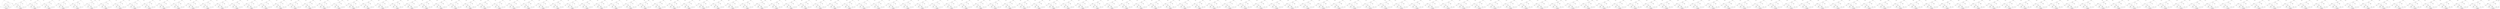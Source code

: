 strict digraph "G" {
0 [weight=4];
1 [weight=9];
2 [weight=5];
3 [weight=8];
4 [weight=10];
5 [weight=11];
6 [weight=8];
7 [weight=15];
8 [weight=11];
9 [weight=4];
10 [weight=9];
11 [weight=22];
12 [weight=15];
13 [weight=12];
14 [weight=11];
15 [weight=5];
16 [weight=9];
17 [weight=8];
18 [weight=22];
19 [weight=9];
20 [weight=13];
21 [weight=9];
22 [weight=9];
23 [weight=5];
24 [weight=17];
25 [weight=9];
26 [weight=13];
27 [weight=8];
28 [weight=11];
29 [weight=9];
30 [weight=15];
31 [weight=8];
32 [weight=11];
33 [weight=11];
34 [weight=9];
35 [weight=13];
36 [weight=15];
37 [weight=5];
38 [weight=4];
39 [weight=4];
40 [weight=8];
41 [weight=7];
42 [weight=20];
43 [weight=8];
44 [weight=11];
45 [weight=28];
46 [weight=25];
47 [weight=8];
48 [weight=19];
49 [weight=11];
50 [weight=11];
51 [weight=6];
52 [weight=11];
53 [weight=4];
54 [weight=13];
55 [weight=3];
56 [weight=13];
57 [weight=6];
58 [weight=11];
59 [weight=12];
60 [weight=15];
61 [weight=11];
62 [weight=9];
63 [weight=9];
64 [weight=11];
65 [weight=9];
66 [weight=11];
67 [weight=4];
68 [weight=17];
69 [weight=11];
70 [weight=11];
71 [weight=6];
72 [weight=10];
73 [weight=3];
74 [weight=11];
75 [weight=3];
76 [weight=5];
77 [weight=8];
78 [weight=5];
79 [weight=6];
80 [weight=9];
81 [weight=17];
82 [weight=34];
83 [weight=9];
84 [weight=13];
85 [weight=5];
86 [weight=9];
87 [weight=8];
88 [weight=15];
89 [weight=9];
90 [weight=8];
91 [weight=4];
92 [weight=15];
93 [weight=9];
94 [weight=11];
95 [weight=4];
96 [weight=9];
97 [weight=4];
98 [weight=9];
99 [weight=8];
100 [weight=13];
101 [weight=4];
102 [weight=5];
103 [weight=5];
104 [weight=17];
105 [weight=9];
106 [weight=11];
107 [weight=6];
108 [weight=9];
109 [weight=6];
110 [weight=5];
111 [weight=5];
112 [weight=6];
113 [weight=10];
114 [weight=15];
115 [weight=4];
116 [weight=13];
117 [weight=9];
118 [weight=15];
119 [weight=8];
120 [weight=30];
121 [weight=4];
122 [weight=13];
123 [weight=6];
124 [weight=4];
125 [weight=8];
126 [weight=11];
127 [weight=3];
128 [weight=8];
129 [weight=25];
130 [weight=17];
131 [weight=11];
132 [weight=17];
133 [weight=9];
134 [weight=10];
135 [weight=11];
136 [weight=13];
137 [weight=6];
138 [weight=21];
139 [weight=5];
140 [weight=21];
141 [weight=11];
142 [weight=15];
143 [weight=4];
144 [weight=11];
145 [weight=4];
146 [weight=13];
147 [weight=3];
148 [weight=5];
149 [weight=4];
150 [weight=15];
151 [weight=8];
152 [weight=17];
153 [weight=24];
154 [weight=15];
155 [weight=5];
156 [weight=26];
157 [weight=9];
158 [weight=11];
159 [weight=8];
160 [weight=11];
161 [weight=5];
162 [weight=11];
163 [weight=4];
164 [weight=13];
165 [weight=11];
166 [weight=11];
167 [weight=6];
168 [weight=9];
169 [weight=6];
170 [weight=11];
171 [weight=4];
172 [weight=9];
173 [weight=4];
174 [weight=5];
175 [weight=3];
176 [weight=17];
177 [weight=19];
178 [weight=19];
179 [weight=8];
180 [weight=11];
181 [weight=13];
182 [weight=13];
183 [weight=4];
184 [weight=17];
185 [weight=4];
186 [weight=8];
187 [weight=4];
188 [weight=11];
189 [weight=11];
190 [weight=15];
191 [weight=4];
192 [weight=13];
193 [weight=5];
194 [weight=5];
195 [weight=6];
196 [weight=5];
197 [weight=4];
198 [weight=11];
199 [weight=6];
200 [weight=15];
201 [weight=13];
202 [weight=4];
203 [weight=8];
204 [weight=19];
205 [weight=5];
206 [weight=8];
207 [weight=8];
208 [weight=11];
209 [weight=3];
210 [weight=20];
211 [weight=3];
212 [weight=11];
213 [weight=25];
214 [weight=34];
215 [weight=9];
216 [weight=4];
217 [weight=6];
218 [weight=13];
219 [weight=8];
220 [weight=4];
221 [weight=3];
222 [weight=9];
223 [weight=5];
224 [weight=11];
225 [weight=15];
226 [weight=11];
227 [weight=10];
228 [weight=9];
229 [weight=4];
230 [weight=10];
231 [weight=4];
232 [weight=9];
233 [weight=5];
234 [weight=13];
235 [weight=8];
236 [weight=17];
237 [weight=22];
238 [weight=19];
239 [weight=8];
240 [weight=15];
241 [weight=10];
242 [weight=13];
243 [weight=11];
244 [weight=9];
245 [weight=6];
246 [weight=17];
247 [weight=6];
248 [weight=15];
249 [weight=11];
250 [weight=15];
251 [weight=9];
252 [weight=15];
253 [weight=13];
254 [weight=9];
255 [weight=8];
256 [weight=5];
257 [weight=6];
258 [weight=11];
259 [weight=4];
260 [weight=13];
261 [weight=9];
262 [weight=13];
263 [weight=4];
264 [weight=8];
265 [weight=1];
266 [weight=15];
267 [weight=8];
268 [weight=15];
269 [weight=3];
270 [weight=17];
271 [weight=4];
272 [weight=17];
273 [weight=19];
274 [weight=13];
275 [weight=5];
276 [weight=10];
277 [weight=9];
278 [weight=8];
279 [weight=4];
280 [weight=9];
281 [weight=6];
282 [weight=9];
283 [weight=9];
284 [weight=17];
285 [weight=9];
286 [weight=15];
287 [weight=15];
288 [weight=6];
289 [weight=4];
290 [weight=4];
291 [weight=5];
292 [weight=11];
293 [weight=4];
294 [weight=15];
295 [weight=5];
296 [weight=15];
297 [weight=38];
298 [weight=15];
299 [weight=6];
300 [weight=9];
301 [weight=10];
302 [weight=5];
303 [weight=6];
304 [weight=13];
305 [weight=6];
306 [weight=15];
307 [weight=9];
308 [weight=19];
309 [weight=17];
310 [weight=11];
311 [weight=4];
312 [weight=26];
313 [weight=3];
314 [weight=11];
315 [weight=4];
316 [weight=11];
317 [weight=9];
318 [weight=13];
319 [weight=6];
320 [weight=11];
321 [weight=13];
322 [weight=11];
323 [weight=8];
324 [weight=15];
325 [weight=9];
326 [weight=5];
327 [weight=8];
328 [weight=13];
329 [weight=4];
330 [weight=8];
331 [weight=6];
332 [weight=17];
333 [weight=15];
334 [weight=28];
335 [weight=11];
336 [weight=11];
337 [weight=4];
338 [weight=4];
339 [weight=5];
340 [weight=15];
341 [weight=6];
342 [weight=15];
343 [weight=13];
344 [weight=15];
345 [weight=15];
346 [weight=11];
347 [weight=2];
348 [weight=18];
349 [weight=5];
350 [weight=10];
351 [weight=10];
352 [weight=7];
353 [weight=4];
354 [weight=9];
355 [weight=4];
356 [weight=17];
357 [weight=20];
358 [weight=11];
359 [weight=9];
360 [weight=19];
361 [weight=12];
362 [weight=10];
363 [weight=10];
364 [weight=10];
365 [weight=3];
366 [weight=11];
367 [weight=7];
368 [weight=13];
369 [weight=11];
370 [weight=11];
371 [weight=6];
372 [weight=6];
373 [weight=2];
374 [weight=19];
375 [weight=5];
376 [weight=8];
377 [weight=5];
378 [weight=15];
379 [weight=5];
380 [weight=15];
381 [weight=15];
382 [weight=17];
383 [weight=5];
384 [weight=11];
385 [weight=4];
386 [weight=8];
387 [weight=3];
388 [weight=9];
389 [weight=4];
390 [weight=11];
391 [weight=8];
392 [weight=19];
393 [weight=13];
394 [weight=13];
395 [weight=8];
396 [weight=9];
397 [weight=2];
398 [weight=13];
399 [weight=8];
400 [weight=13];
401 [weight=3];
402 [weight=15];
403 [weight=3];
404 [weight=19];
405 [weight=8];
406 [weight=15];
407 [weight=3];
408 [weight=13];
409 [weight=3];
410 [weight=8];
411 [weight=5];
412 [weight=11];
413 [weight=9];
414 [weight=17];
415 [weight=5];
416 [weight=11];
417 [weight=15];
418 [weight=11];
419 [weight=5];
420 [weight=15];
421 [weight=6];
422 [weight=10];
423 [weight=8];
424 [weight=9];
425 [weight=6];
426 [weight=6];
427 [weight=5];
428 [weight=11];
429 [weight=9];
430 [weight=11];
431 [weight=8];
432 [weight=15];
433 [weight=10];
434 [weight=5];
435 [weight=9];
436 [weight=5];
437 [weight=5];
438 [weight=9];
439 [weight=6];
440 [weight=15];
441 [weight=13];
442 [weight=13];
443 [weight=6];
444 [weight=13];
445 [weight=8];
446 [weight=5];
447 [weight=4];
448 [weight=9];
449 [weight=3];
450 [weight=25];
451 [weight=9];
452 [weight=17];
453 [weight=11];
454 [weight=13];
455 [weight=4];
456 [weight=13];
457 [weight=3];
458 [weight=9];
459 [weight=5];
460 [weight=17];
461 [weight=9];
462 [weight=13];
463 [weight=3];
464 [weight=15];
465 [weight=15];
466 [weight=9];
467 [weight=5];
468 [weight=9];
469 [weight=13];
470 [weight=5];
471 [weight=8];
472 [weight=13];
473 [weight=4];
474 [weight=6];
475 [weight=9];
476 [weight=19];
477 [weight=8];
478 [weight=11];
479 [weight=4];
480 [weight=9];
481 [weight=9];
482 [weight=15];
483 [weight=3];
484 [weight=11];
485 [weight=4];
486 [weight=17];
487 [weight=3];
488 [weight=21];
489 [weight=17];
490 [weight=11];
491 [weight=8];
492 [weight=11];
493 [weight=13];
494 [weight=13];
495 [weight=4];
496 [weight=11];
497 [weight=4];
498 [weight=13];
499 [weight=4];
500 [weight=15];
501 [weight=17];
502 [weight=5];
503 [weight=9];
504 [weight=13];
505 [weight=6];
506 [weight=17];
507 [weight=9];
508 [weight=4];
509 [weight=4];
510 [weight=15];
511 [weight=3];
512 [weight=15];
513 [weight=13];
514 [weight=11];
515 [weight=10];
516 [weight=15];
517 [weight=5];
518 [weight=11];
519 [weight=4];
520 [weight=11];
521 [weight=5];
522 [weight=19];
523 [weight=8];
524 [weight=15];
525 [weight=22];
526 [weight=22];
527 [weight=4];
528 [weight=8];
529 [weight=4];
530 [weight=10];
531 [weight=10];
532 [weight=13];
533 [weight=6];
534 [weight=15];
535 [weight=9];
536 [weight=15];
537 [weight=13];
538 [weight=8];
539 [weight=4];
540 [weight=13];
541 [weight=4];
542 [weight=13];
543 [weight=3];
544 [weight=11];
545 [weight=8];
546 [weight=13];
547 [weight=8];
548 [weight=15];
549 [weight=13];
550 [weight=11];
551 [weight=10];
552 [weight=17];
553 [weight=8];
554 [weight=9];
555 [weight=6];
556 [weight=5];
557 [weight=3];
558 [weight=17];
559 [weight=9];
560 [weight=9];
561 [weight=17];
562 [weight=11];
563 [weight=5];
564 [weight=5];
565 [weight=4];
566 [weight=9];
567 [weight=9];
568 [weight=9];
569 [weight=6];
570 [weight=6];
571 [weight=6];
572 [weight=17];
573 [weight=5];
574 [weight=13];
575 [weight=8];
576 [weight=11];
577 [weight=3];
578 [weight=11];
579 [weight=8];
580 [weight=8];
581 [weight=8];
582 [weight=5];
583 [weight=2];
584 [weight=15];
585 [weight=17];
586 [weight=15];
587 [weight=10];
588 [weight=15];
589 [weight=3];
590 [weight=8];
591 [weight=6];
592 [weight=13];
593 [weight=5];
594 [weight=11];
595 [weight=9];
596 [weight=15];
597 [weight=17];
598 [weight=9];
599 [weight=8];
600 [weight=22];
601 [weight=9];
602 [weight=9];
603 [weight=9];
604 [weight=8];
605 [weight=8];
606 [weight=20];
607 [weight=8];
608 [weight=11];
609 [weight=13];
610 [weight=13];
611 [weight=5];
612 [weight=17];
613 [weight=6];
614 [weight=15];
615 [weight=13];
616 [weight=15];
617 [weight=6];
618 [weight=15];
619 [weight=9];
620 [weight=13];
621 [weight=13];
622 [weight=17];
623 [weight=10];
624 [weight=5];
625 [weight=4];
626 [weight=9];
627 [weight=4];
628 [weight=13];
629 [weight=6];
630 [weight=15];
631 [weight=4];
632 [weight=19];
633 [weight=9];
634 [weight=13];
635 [weight=8];
636 [weight=9];
637 [weight=7];
638 [weight=15];
639 [weight=4];
640 [weight=5];
641 [weight=4];
642 [weight=17];
643 [weight=4];
644 [weight=6];
645 [weight=9];
646 [weight=15];
647 [weight=7];
648 [weight=13];
649 [weight=6];
650 [weight=6];
651 [weight=12];
652 [weight=6];
653 [weight=6];
654 [weight=15];
655 [weight=11];
656 [weight=15];
657 [weight=13];
658 [weight=19];
659 [weight=20];
660 [weight=9];
661 [weight=9];
662 [weight=11];
663 [weight=10];
664 [weight=8];
665 [weight=6];
666 [weight=13];
667 [weight=6];
668 [weight=11];
669 [weight=11];
670 [weight=17];
671 [weight=15];
672 [weight=13];
673 [weight=8];
674 [weight=9];
675 [weight=10];
676 [weight=13];
677 [weight=6];
678 [weight=9];
679 [weight=4];
680 [weight=11];
681 [weight=13];
682 [weight=25];
683 [weight=11];
684 [weight=9];
685 [weight=9];
686 [weight=9];
687 [weight=5];
688 [weight=4];
689 [weight=7];
690 [weight=17];
691 [weight=8];
692 [weight=13];
693 [weight=11];
694 [weight=13];
695 [weight=6];
696 [weight=11];
697 [weight=2];
698 [weight=10];
699 [weight=3];
700 [weight=10];
701 [weight=8];
702 [weight=9];
703 [weight=8];
704 [weight=8];
705 [weight=13];
706 [weight=11];
707 [weight=8];
708 [weight=4];
709 [weight=8];
710 [weight=4];
711 [weight=6];
712 [weight=8];
713 [weight=6];
714 [weight=13];
715 [weight=6];
716 [weight=17];
717 [weight=11];
718 [weight=13];
719 [weight=8];
720 [weight=13];
721 [weight=9];
722 [weight=12];
723 [weight=9];
724 [weight=13];
725 [weight=5];
726 [weight=19];
727 [weight=13];
728 [weight=4];
729 [weight=11];
730 [weight=8];
731 [weight=5];
732 [weight=21];
733 [weight=6];
734 [weight=5];
735 [weight=3];
736 [weight=3];
737 [weight=7];
738 [weight=18];
739 [weight=3];
740 [weight=13];
741 [weight=28];
742 [weight=8];
743 [weight=4];
744 [weight=20];
745 [weight=8];
746 [weight=9];
747 [weight=6];
748 [weight=11];
749 [weight=4];
750 [weight=13];
751 [weight=6];
752 [weight=21];
753 [weight=15];
754 [weight=15];
755 [weight=8];
756 [weight=8];
757 [weight=15];
758 [weight=11];
759 [weight=8];
760 [weight=5];
761 [weight=3];
762 [weight=13];
763 [weight=5];
764 [weight=22];
765 [weight=15];
766 [weight=15];
767 [weight=9];
768 [weight=13];
769 [weight=4];
770 [weight=10];
771 [weight=5];
772 [weight=8];
773 [weight=8];
774 [weight=9];
775 [weight=5];
776 [weight=17];
777 [weight=17];
778 [weight=11];
779 [weight=9];
780 [weight=22];
781 [weight=10];
782 [weight=4];
783 [weight=6];
784 [weight=10];
785 [weight=6];
786 [weight=9];
787 [weight=8];
788 [weight=11];
789 [weight=17];
790 [weight=9];
791 [weight=11];
792 [weight=21];
793 [weight=4];
794 [weight=5];
795 [weight=3];
796 [weight=15];
797 [weight=4];
798 [weight=13];
799 [weight=8];
800 [weight=13];
801 [weight=17];
802 [weight=9];
803 [weight=7];
804 [weight=13];
805 [weight=6];
806 [weight=3];
807 [weight=6];
808 [weight=3];
809 [weight=6];
810 [weight=9];
811 [weight=6];
812 [weight=17];
813 [weight=20];
814 [weight=13];
815 [weight=8];
816 [weight=15];
817 [weight=4];
818 [weight=15];
819 [weight=8];
820 [weight=19];
821 [weight=6];
822 [weight=11];
823 [weight=9];
824 [weight=13];
825 [weight=21];
826 [weight=13];
827 [weight=9];
828 [weight=20];
829 [weight=4];
830 [weight=13];
831 [weight=4];
832 [weight=15];
833 [weight=6];
834 [weight=13];
835 [weight=7];
836 [weight=13];
837 [weight=15];
838 [weight=8];
839 [weight=3];
840 [weight=6];
841 [weight=9];
842 [weight=11];
843 [weight=5];
844 [weight=9];
845 [weight=8];
846 [weight=8];
847 [weight=8];
848 [weight=15];
849 [weight=11];
850 [weight=15];
851 [weight=10];
852 [weight=22];
853 [weight=8];
854 [weight=8];
855 [weight=3];
856 [weight=5];
857 [weight=4];
858 [weight=15];
859 [weight=4];
860 [weight=8];
861 [weight=9];
862 [weight=38];
863 [weight=3];
864 [weight=19];
865 [weight=6];
866 [weight=8];
867 [weight=4];
868 [weight=8];
869 [weight=8];
870 [weight=15];
871 [weight=8];
872 [weight=13];
873 [weight=8];
874 [weight=9];
875 [weight=9];
876 [weight=13];
877 [weight=13];
878 [weight=17];
879 [weight=5];
880 [weight=11];
881 [weight=11];
882 [weight=13];
883 [weight=7];
884 [weight=19];
885 [weight=19];
886 [weight=11];
887 [weight=3];
888 [weight=19];
889 [weight=9];
890 [weight=13];
891 [weight=4];
892 [weight=9];
893 [weight=4];
894 [weight=15];
895 [weight=4];
896 [weight=8];
897 [weight=8];
898 [weight=9];
899 [weight=3];
900 [weight=13];
901 [weight=9];
902 [weight=13];
903 [weight=6];
904 [weight=11];
905 [weight=3];
906 [weight=17];
907 [weight=6];
908 [weight=19];
909 [weight=15];
910 [weight=17];
911 [weight=4];
912 [weight=6];
913 [weight=9];
914 [weight=13];
915 [weight=4];
916 [weight=11];
917 [weight=8];
918 [weight=15];
919 [weight=3];
920 [weight=11];
921 [weight=11];
922 [weight=6];
923 [weight=6];
924 [weight=9];
925 [weight=4];
926 [weight=11];
927 [weight=8];
928 [weight=15];
929 [weight=5];
930 [weight=13];
931 [weight=3];
932 [weight=21];
933 [weight=13];
934 [weight=9];
935 [weight=6];
936 [weight=19];
937 [weight=13];
938 [weight=9];
939 [weight=5];
940 [weight=11];
941 [weight=5];
942 [weight=15];
943 [weight=5];
944 [weight=11];
945 [weight=11];
946 [weight=13];
947 [weight=3];
948 [weight=8];
949 [weight=9];
950 [weight=13];
951 [weight=8];
952 [weight=4];
953 [weight=3];
954 [weight=8];
955 [weight=2];
956 [weight=13];
957 [weight=15];
958 [weight=17];
959 [weight=9];
960 [weight=4];
961 [weight=4];
962 [weight=6];
963 [weight=8];
964 [weight=7];
965 [weight=7];
966 [weight=13];
967 [weight=5];
968 [weight=21];
969 [weight=11];
970 [weight=11];
971 [weight=13];
972 [weight=17];
973 [weight=8];
974 [weight=5];
975 [weight=5];
976 [weight=13];
977 [weight=6];
978 [weight=13];
979 [weight=8];
980 [weight=11];
981 [weight=13];
982 [weight=11];
983 [weight=8];
984 [weight=17];
985 [weight=5];
986 [weight=4];
987 [weight=13];
988 [weight=10];
989 [weight=9];
990 [weight=9];
991 [weight=11];
992 [weight=17];
993 [weight=13];
994 [weight=19];
995 [weight=15];
996 [weight=4];
997 [weight=4];
998 [weight=5];
999 [weight=8];
1000 [weight=11];
1001 [weight=9];
1002 [weight=17];
1003 [weight=8];
1004 [weight=19];
1005 [weight=11];
1006 [weight=11];
1007 [weight=15];
1008 [weight=15];
1009 [weight=15];
1010 [weight=11];
1011 [weight=5];
1012 [weight=13];
1013 [weight=5];
1014 [weight=9];
1015 [weight=4];
1016 [weight=19];
1017 [weight=38];
1018 [weight=17];
1019 [weight=6];
1020 [weight=8];
1021 [weight=4];
1022 [weight=9];
1023 [weight=10];
1024 [weight=9];
1025 [weight=3];
1026 [weight=11];
1027 [weight=5];
1028 [weight=15];
1029 [weight=13];
1030 [weight=19];
1031 [weight=6];
1032 [weight=30];
1033 [weight=8];
1034 [weight=9];
1035 [weight=8];
1036 [weight=20];
1037 [weight=10];
1038 [weight=15];
1039 [weight=4];
1040 [weight=11];
1041 [weight=15];
1042 [weight=15];
1043 [weight=6];
1044 [weight=20];
1045 [weight=8];
1046 [weight=11];
1047 [weight=5];
1048 [weight=13];
1049 [weight=4];
1050 [weight=13];
1051 [weight=8];
1052 [weight=15];
1053 [weight=11];
1054 [weight=11];
1055 [weight=7];
1056 [weight=9];
1057 [weight=4];
1058 [weight=5];
1059 [weight=4];
1060 [weight=13];
1061 [weight=4];
1062 [weight=17];
1063 [weight=7];
1064 [weight=13];
1065 [weight=15];
1066 [weight=9];
1067 [weight=9];
1068 [weight=13];
1069 [weight=8];
1070 [weight=9];
1071 [weight=8];
1072 [weight=15];
1073 [weight=10];
1074 [weight=15];
1075 [weight=4];
1076 [weight=11];
1077 [weight=38];
1078 [weight=15];
1079 [weight=5];
1080 [weight=10];
1081 [weight=3];
1082 [weight=13];
1083 [weight=8];
1084 [weight=6];
1085 [weight=8];
1086 [weight=9];
1087 [weight=6];
1088 [weight=17];
1089 [weight=5];
1090 [weight=8];
1091 [weight=11];
1092 [weight=11];
1093 [weight=4];
1094 [weight=15];
1095 [weight=9];
1096 [weight=8];
1097 [weight=9];
1098 [weight=8];
1099 [weight=3];
1100 [weight=13];
1101 [weight=15];
1102 [weight=13];
1103 [weight=15];
1104 [weight=15];
1105 [weight=11];
1106 [weight=11];
1107 [weight=8];
1108 [weight=13];
1109 [weight=9];
1110 [weight=13];
1111 [weight=4];
1112 [weight=8];
1113 [weight=13];
1114 [weight=19];
1115 [weight=5];
1116 [weight=30];
1117 [weight=4];
1118 [weight=8];
1119 [weight=5];
1120 [weight=15];
1121 [weight=9];
1122 [weight=9];
1123 [weight=5];
1124 [weight=17];
1125 [weight=8];
1126 [weight=11];
1127 [weight=4];
1128 [weight=6];
1129 [weight=6];
1130 [weight=9];
1131 [weight=4];
1132 [weight=8];
1133 [weight=6];
1134 [weight=15];
1135 [weight=4];
1136 [weight=26];
1137 [weight=34];
1138 [weight=30];
1139 [weight=7];
1140 [weight=15];
1141 [weight=8];
1142 [weight=15];
1143 [weight=8];
1144 [weight=9];
1145 [weight=8];
1146 [weight=22];
1147 [weight=4];
1148 [weight=15];
1149 [weight=9];
1150 [weight=9];
1151 [weight=9];
1152 [weight=11];
1153 [weight=8];
1154 [weight=10];
1155 [weight=6];
1156 [weight=8];
1157 [weight=7];
1158 [weight=20];
1159 [weight=8];
1160 [weight=11];
1161 [weight=11];
1162 [weight=8];
1163 [weight=11];
1164 [weight=5];
1165 [weight=4];
1166 [weight=13];
1167 [weight=3];
1168 [weight=13];
1169 [weight=5];
1170 [weight=11];
1171 [weight=4];
1172 [weight=13];
1173 [weight=19];
1174 [weight=11];
1175 [weight=6];
1176 [weight=13];
1177 [weight=4];
1178 [weight=11];
1179 [weight=5];
1180 [weight=11];
1181 [weight=11];
1182 [weight=13];
1183 [weight=11];
1184 [weight=13];
1185 [weight=11];
1186 [weight=38];
1187 [weight=11];
1188 [weight=22];
1189 [weight=4];
1190 [weight=9];
1191 [weight=6];
1192 [weight=15];
1193 [weight=5];
1194 [weight=9];
1195 [weight=9];
1196 [weight=8];
1197 [weight=15];
1198 [weight=41];
1199 [weight=8];
1200 [weight=11];
1201 [weight=15];
1202 [weight=5];
1203 [weight=3];
1204 [weight=11];
1205 [weight=4];
1206 [weight=15];
1207 [weight=5];
1208 [weight=17];
1209 [weight=30];
1210 [weight=13];
1211 [weight=6];
1212 [weight=13];
1213 [weight=11];
1214 [weight=8];
1215 [weight=4];
1216 [weight=11];
1217 [weight=4];
1218 [weight=9];
1219 [weight=3];
1220 [weight=11];
1221 [weight=15];
1222 [weight=19];
1223 [weight=8];
1224 [weight=11];
1225 [weight=9];
1226 [weight=5];
1227 [weight=5];
1228 [weight=15];
1229 [weight=5];
1230 [weight=22];
1231 [weight=3];
1232 [weight=17];
1233 [weight=4];
1234 [weight=34];
1235 [weight=3];
1236 [weight=13];
1237 [weight=8];
1238 [weight=15];
1239 [weight=6];
1240 [weight=6];
1241 [weight=3];
1242 [weight=11];
1243 [weight=6];
1244 [weight=21];
1245 [weight=8];
1246 [weight=30];
1247 [weight=10];
1248 [weight=11];
1249 [weight=9];
1250 [weight=15];
1251 [weight=8];
1252 [weight=4];
1253 [weight=4];
1254 [weight=13];
1255 [weight=6];
1256 [weight=11];
1257 [weight=8];
1258 [weight=34];
1259 [weight=4];
1260 [weight=13];
1261 [weight=11];
1262 [weight=5];
1263 [weight=5];
1264 [weight=15];
1265 [weight=8];
1266 [weight=13];
1267 [weight=4];
1268 [weight=13];
1269 [weight=13];
1270 [weight=17];
1271 [weight=4];
1272 [weight=26];
1273 [weight=3];
1274 [weight=17];
1275 [weight=8];
1276 [weight=10];
1277 [weight=3];
1278 [weight=11];
1279 [weight=6];
1280 [weight=15];
1281 [weight=6];
1282 [weight=15];
1283 [weight=4];
1284 [weight=20];
1285 [weight=9];
1286 [weight=8];
1287 [weight=3];
1288 [weight=6];
1289 [weight=9];
1290 [weight=20];
1291 [weight=4];
1292 [weight=17];
1293 [weight=13];
1294 [weight=41];
1295 [weight=3];
1296 [weight=15];
1297 [weight=4];
1298 [weight=15];
1299 [weight=9];
1300 [weight=17];
1301 [weight=6];
1302 [weight=13];
1303 [weight=4];
1304 [weight=15];
1305 [weight=13];
1306 [weight=41];
1307 [weight=9];
1308 [weight=11];
1309 [weight=13];
1310 [weight=5];
1311 [weight=4];
1312 [weight=13];
1313 [weight=4];
1314 [weight=11];
1315 [weight=3];
1316 [weight=11];
1317 [weight=17];
1318 [weight=9];
1319 [weight=8];
1320 [weight=17];
1321 [weight=2];
1322 [weight=13];
1323 [weight=3];
1324 [weight=10];
1325 [weight=4];
1326 [weight=19];
1327 [weight=6];
1328 [weight=21];
1329 [weight=15];
1330 [weight=11];
1331 [weight=8];
1332 [weight=11];
1333 [weight=8];
1334 [weight=9];
1335 [weight=5];
1336 [weight=15];
1337 [weight=4];
1338 [weight=13];
1339 [weight=8];
1340 [weight=9];
1341 [weight=11];
1342 [weight=15];
1343 [weight=4];
1344 [weight=17];
1345 [weight=9];
1346 [weight=9];
1347 [weight=6];
1348 [weight=15];
1349 [weight=11];
1350 [weight=13];
1351 [weight=9];
1352 [weight=21];
1353 [weight=19];
1354 [weight=13];
1355 [weight=9];
1356 [weight=13];
1357 [weight=10];
1358 [weight=15];
1359 [weight=12];
1360 [weight=9];
1361 [weight=6];
1362 [weight=6];
1363 [weight=8];
1364 [weight=15];
1365 [weight=11];
1366 [weight=15];
1367 [weight=6];
1368 [weight=13];
1369 [weight=8];
1370 [weight=11];
1371 [weight=4];
1372 [weight=10];
1373 [weight=4];
1374 [weight=11];
1375 [weight=8];
1376 [weight=15];
1377 [weight=13];
1378 [weight=4];
1379 [weight=5];
1380 [weight=11];
1381 [weight=6];
1382 [weight=11];
1383 [weight=4];
1384 [weight=9];
1385 [weight=8];
1386 [weight=15];
1387 [weight=5];
1388 [weight=9];
1389 [weight=13];
1390 [weight=15];
1391 [weight=3];
1392 [weight=17];
1393 [weight=10];
1394 [weight=11];
1395 [weight=8];
1396 [weight=13];
1397 [weight=10];
1398 [weight=13];
1399 [weight=4];
1400 [weight=19];
1401 [weight=9];
1402 [weight=8];
1403 [weight=8];
1404 [weight=9];
1405 [weight=3];
1406 [weight=4];
1407 [weight=6];
1408 [weight=6];
1409 [weight=3];
1410 [weight=8];
1411 [weight=8];
1412 [weight=13];
1413 [weight=35];
1414 [weight=15];
1415 [weight=13];
1416 [weight=20];
1417 [weight=11];
1418 [weight=9];
1419 [weight=3];
1420 [weight=15];
1421 [weight=8];
1422 [weight=15];
1423 [weight=6];
1424 [weight=9];
1425 [weight=41];
1426 [weight=15];
1427 [weight=7];
1428 [weight=17];
1429 [weight=3];
1430 [weight=5];
1431 [weight=8];
1432 [weight=17];
1433 [weight=5];
1434 [weight=11];
1435 [weight=4];
1436 [weight=13];
1437 [weight=13];
1438 [weight=19];
1439 [weight=9];
1440 [weight=11];
1441 [weight=6];
1442 [weight=9];
1443 [weight=9];
1444 [weight=6];
1445 [weight=8];
1446 [weight=15];
1447 [weight=7];
1448 [weight=13];
1449 [weight=13];
1450 [weight=17];
1451 [weight=10];
1452 [weight=11];
1453 [weight=4];
1454 [weight=8];
1455 [weight=4];
1456 [weight=11];
1457 [weight=4];
1458 [weight=13];
1459 [weight=3];
1460 [weight=19];
1461 [weight=4];
1462 [weight=8];
1463 [weight=3];
1464 [weight=19];
1465 [weight=6];
1466 [weight=3];
1467 [weight=13];
1468 [weight=9];
1469 [weight=9];
1470 [weight=19];
1471 [weight=9];
1472 [weight=17];
1473 [weight=20];
1474 [weight=11];
1475 [weight=6];
1476 [weight=13];
1477 [weight=11];
1478 [weight=15];
1479 [weight=8];
1480 [weight=15];
1481 [weight=6];
1482 [weight=13];
1483 [weight=8];
1484 [weight=19];
1485 [weight=9];
1486 [weight=11];
1487 [weight=4];
1488 [weight=30];
1489 [weight=3];
1490 [weight=6];
1491 [weight=3];
1492 [weight=19];
1493 [weight=5];
1494 [weight=15];
1495 [weight=6];
1496 [weight=11];
1497 [weight=6];
1498 [weight=13];
1499 [weight=11];
1500 [weight=6];
1501 [weight=4];
1502 [weight=13];
1503 [weight=8];
1504 [weight=5];
1505 [weight=8];
1506 [weight=13];
1507 [weight=6];
1508 [weight=19];
1509 [weight=15];
1510 [weight=11];
1511 [weight=8];
1512 [weight=5];
1513 [weight=2];
1514 [weight=17];
1515 [weight=10];
1516 [weight=5];
1517 [weight=9];
1518 [weight=13];
1519 [weight=3];
1520 [weight=11];
1521 [weight=13];
1522 [weight=11];
1523 [weight=15];
1524 [weight=13];
1525 [weight=3];
1526 [weight=17];
1527 [weight=9];
1528 [weight=6];
1529 [weight=3];
1530 [weight=17];
1531 [weight=8];
1532 [weight=13];
1533 [weight=17];
1534 [weight=41];
1535 [weight=8];
1536 [weight=21];
1537 [weight=9];
1538 [weight=5];
1539 [weight=10];
1540 [weight=3];
1541 [weight=10];
1542 [weight=17];
1543 [weight=8];
1544 [weight=15];
1545 [weight=17];
1546 [weight=15];
1547 [weight=4];
1548 [weight=13];
1549 [weight=5];
1550 [weight=6];
1551 [weight=5];
1552 [weight=15];
1553 [weight=5];
1554 [weight=11];
1555 [weight=8];
1556 [weight=19];
1557 [weight=9];
1558 [weight=34];
1559 [weight=3];
1560 [weight=9];
1561 [weight=5];
1562 [weight=11];
1563 [weight=3];
1564 [weight=13];
1565 [weight=6];
1566 [weight=20];
1567 [weight=3];
1568 [weight=11];
1569 [weight=13];
1570 [weight=38];
1571 [weight=5];
1572 [weight=15];
1573 [weight=4];
1574 [weight=8];
1575 [weight=11];
1576 [weight=9];
1577 [weight=6];
1578 [weight=9];
1579 [weight=8];
1580 [weight=19];
1581 [weight=22];
1582 [weight=10];
1583 [weight=5];
1584 [weight=9];
1585 [weight=15];
1586 [weight=9];
1587 [weight=4];
1588 [weight=5];
1589 [weight=4];
1590 [weight=11];
1591 [weight=6];
1592 [weight=13];
1593 [weight=9];
1594 [weight=15];
1595 [weight=6];
1596 [weight=26];
1597 [weight=4];
1598 [weight=11];
1599 [weight=5];
1600 [weight=11];
1601 [weight=4];
1602 [weight=22];
1603 [weight=9];
1604 [weight=8];
1605 [weight=38];
1606 [weight=6];
1607 [weight=8];
1608 [weight=13];
1609 [weight=13];
1610 [weight=6];
1611 [weight=9];
1612 [weight=13];
1613 [weight=6];
1614 [weight=17];
1615 [weight=9];
1616 [weight=15];
1617 [weight=30];
1618 [weight=9];
1619 [weight=6];
1620 [weight=15];
1621 [weight=4];
1622 [weight=11];
1623 [weight=4];
1624 [weight=8];
1625 [weight=4];
1626 [weight=9];
1627 [weight=8];
1628 [weight=15];
1629 [weight=13];
1630 [weight=15];
1631 [weight=11];
1632 [weight=13];
1633 [weight=2];
1634 [weight=17];
1635 [weight=5];
1636 [weight=9];
1637 [weight=6];
1638 [weight=17];
1639 [weight=6];
1640 [weight=15];
1641 [weight=11];
1642 [weight=9];
1643 [weight=18];
1644 [weight=5];
1645 [weight=9];
1646 [weight=6];
1647 [weight=10];
1648 [weight=8];
1649 [weight=13];
1650 [weight=4];
1651 [weight=13];
1652 [weight=19];
1653 [weight=13];
1654 [weight=17];
1655 [weight=15];
1656 [weight=17];
1657 [weight=9];
1658 [weight=13];
1659 [weight=2];
1660 [weight=9];
1661 [weight=6];
1662 [weight=11];
1663 [weight=5];
1664 [weight=13];
1665 [weight=13];
1666 [weight=11];
1667 [weight=3];
1668 [weight=9];
1669 [weight=8];
1670 [weight=4];
1671 [weight=9];
1672 [weight=9];
1673 [weight=13];
1674 [weight=15];
1675 [weight=9];
1676 [weight=15];
1677 [weight=13];
1678 [weight=15];
1679 [weight=10];
1680 [weight=17];
1681 [weight=6];
1682 [weight=10];
1683 [weight=10];
1684 [weight=11];
1685 [weight=10];
1686 [weight=5];
1687 [weight=4];
1688 [weight=19];
1689 [weight=13];
1690 [weight=9];
1691 [weight=6];
1692 [weight=17];
1693 [weight=3];
1694 [weight=4];
1695 [weight=11];
1696 [weight=13];
1697 [weight=3];
1698 [weight=11];
1699 [weight=10];
1700 [weight=13];
1701 [weight=9];
1702 [weight=13];
1703 [weight=11];
1704 [weight=15];
1705 [weight=8];
1706 [weight=5];
1707 [weight=6];
1708 [weight=13];
1709 [weight=8];
1710 [weight=13];
1711 [weight=6];
1712 [weight=15];
1713 [weight=15];
1714 [weight=13];
1715 [weight=6];
1716 [weight=6];
1717 [weight=9];
1718 [weight=10];
1719 [weight=8];
1720 [weight=15];
1721 [weight=4];
1722 [weight=9];
1723 [weight=7];
1724 [weight=13];
1725 [weight=34];
1726 [weight=13];
1727 [weight=9];
1728 [weight=17];
1729 [weight=2];
1730 [weight=13];
1731 [weight=4];
1732 [weight=9];
1733 [weight=5];
1734 [weight=15];
1735 [weight=3];
1736 [weight=8];
1737 [weight=15];
1738 [weight=8];
1739 [weight=10];
1740 [weight=7];
1741 [weight=5];
1742 [weight=5];
1743 [weight=2];
1744 [weight=10];
1745 [weight=4];
1746 [weight=6];
1747 [weight=8];
1748 [weight=15];
1749 [weight=30];
1750 [weight=30];
1751 [weight=8];
1752 [weight=19];
1753 [weight=4];
1754 [weight=17];
1755 [weight=3];
1756 [weight=17];
1757 [weight=8];
1758 [weight=15];
1759 [weight=4];
1760 [weight=13];
1761 [weight=11];
1762 [weight=19];
1763 [weight=6];
1764 [weight=13];
1765 [weight=3];
1766 [weight=13];
1767 [weight=8];
1768 [weight=11];
1769 [weight=4];
1770 [weight=21];
1771 [weight=10];
1772 [weight=19];
1773 [weight=8];
1774 [weight=17];
1775 [weight=4];
1776 [weight=15];
1777 [weight=8];
1778 [weight=9];
1779 [weight=5];
1780 [weight=4];
1781 [weight=6];
1782 [weight=10];
1783 [weight=5];
1784 [weight=19];
1785 [weight=41];
1786 [weight=15];
1787 [weight=5];
1788 [weight=13];
1789 [weight=8];
1790 [weight=19];
1791 [weight=9];
1792 [weight=13];
1793 [weight=8];
1794 [weight=8];
1795 [weight=4];
1796 [weight=6];
1797 [weight=8];
1798 [weight=13];
1799 [weight=12];
1800 [weight=15];
1801 [weight=3];
1802 [weight=12];
1803 [weight=4];
1804 [weight=15];
1805 [weight=3];
1806 [weight=17];
1807 [weight=10];
1808 [weight=15];
1809 [weight=13];
1810 [weight=13];
1811 [weight=10];
1812 [weight=13];
1813 [weight=15];
1814 [weight=6];
1815 [weight=4];
1816 [weight=5];
1817 [weight=8];
1818 [weight=13];
1819 [weight=9];
1820 [weight=19];
1821 [weight=8];
1822 [weight=25];
1823 [weight=3];
1824 [weight=13];
1825 [weight=2];
1826 [weight=9];
1827 [weight=13];
1828 [weight=17];
1829 [weight=4];
1830 [weight=21];
1831 [weight=4];
1832 [weight=13];
1833 [weight=9];
1834 [weight=13];
1835 [weight=9];
1836 [weight=19];
1837 [weight=9];
1838 [weight=9];
1839 [weight=5];
1840 [weight=13];
1841 [weight=6];
1842 [weight=17];
1843 [weight=6];
1844 [weight=13];
1845 [weight=35];
1846 [weight=9];
1847 [weight=7];
1848 [weight=3];
1849 [weight=6];
1850 [weight=15];
1851 [weight=4];
1852 [weight=15];
1853 [weight=4];
1854 [weight=19];
1855 [weight=8];
1856 [weight=15];
1857 [weight=5];
1858 [weight=13];
1859 [weight=10];
1860 [weight=13];
1861 [weight=13];
1862 [weight=10];
1863 [weight=4];
1864 [weight=9];
1865 [weight=6];
1866 [weight=22];
1867 [weight=9];
1868 [weight=15];
1869 [weight=11];
1870 [weight=17];
1871 [weight=5];
1872 [weight=19];
1873 [weight=6];
1874 [weight=4];
1875 [weight=8];
1876 [weight=9];
1877 [weight=4];
1878 [weight=18];
1879 [weight=6];
1880 [weight=8];
1881 [weight=13];
1882 [weight=13];
1883 [weight=4];
1884 [weight=17];
1885 [weight=3];
1886 [weight=13];
1887 [weight=5];
1888 [weight=17];
1889 [weight=4];
1890 [weight=15];
1891 [weight=9];
1892 [weight=13];
1893 [weight=17];
1894 [weight=8];
1895 [weight=8];
1896 [weight=17];
1897 [weight=11];
1898 [weight=6];
1899 [weight=3];
1900 [weight=19];
1901 [weight=5];
1902 [weight=5];
1903 [weight=7];
1904 [weight=17];
1905 [weight=15];
1906 [weight=15];
1907 [weight=4];
1908 [weight=5];
1909 [weight=5];
1910 [weight=15];
1911 [weight=4];
1912 [weight=9];
1913 [weight=3];
1914 [weight=15];
1915 [weight=3];
1916 [weight=11];
1917 [weight=38];
1918 [weight=28];
1919 [weight=8];
1920 [weight=11];
1921 [weight=4];
1922 [weight=4];
1923 [weight=4];
1924 [weight=11];
1925 [weight=7];
1926 [weight=21];
1927 [weight=4];
1928 [weight=13];
1929 [weight=15];
1930 [weight=11];
1931 [weight=5];
1932 [weight=13];
1933 [weight=4];
1934 [weight=4];
1935 [weight=6];
1936 [weight=13];
1937 [weight=8];
1938 [weight=19];
1939 [weight=9];
1940 [weight=15];
1941 [weight=11];
1942 [weight=8];
1943 [weight=8];
1944 [weight=13];
1945 [weight=5];
1946 [weight=9];
1947 [weight=4];
1948 [weight=11];
1949 [weight=9];
1950 [weight=13];
1951 [weight=3];
1952 [weight=19];
1953 [weight=30];
1954 [weight=34];
1955 [weight=3];
1956 [weight=11];
1957 [weight=15];
1958 [weight=8];
1959 [weight=8];
1960 [weight=5];
1961 [weight=6];
1962 [weight=8];
1963 [weight=3];
1964 [weight=15];
1965 [weight=15];
1966 [weight=13];
1967 [weight=6];
1968 [weight=17];
1969 [weight=9];
1970 [weight=17];
1971 [weight=13];
1972 [weight=12];
1973 [weight=11];
1974 [weight=17];
1975 [weight=3];
1976 [weight=15];
1977 [weight=9];
1978 [weight=6];
1979 [weight=11];
1980 [weight=11];
1981 [weight=10];
1982 [weight=13];
1983 [weight=6];
1984 [weight=4];
1985 [weight=8];
1986 [weight=9];
1987 [weight=4];
1988 [weight=17];
1989 [weight=13];
1990 [weight=13];
1991 [weight=9];
0 -> 1 [size=1];
2 -> 1 [size=2];
2 -> 3 [size=2];
3 -> 1 [size=3];
3 -> 4 [size=1];
3 -> 5 [size=2];
3 -> 6 [size=3];
3 -> 7 [size=3];
4 -> 1 [size=2];
4 -> 6 [size=1];
4 -> 7 [size=1];
4 -> 9 [size=3];
4 -> 10 [size=1];
5 -> 1 [size=4];
6 -> 1 [size=2];
7 -> 1 [size=1];
8 -> 1 [size=3];
9 -> 1 [size=1];
9 -> 6 [size=2];
9 -> 7 [size=2];
10 -> 1 [size=4];
12 -> 13 [size=1];
14 -> 13 [size=2];
15 -> 14 [size=3];
15 -> 13 [size=4];
15 -> 16 [size=3];
15 -> 17 [size=3];
15 -> 18 [size=3];
16 -> 13 [size=2];
17 -> 12 [size=2];
17 -> 14 [size=1];
17 -> 19 [size=2];
17 -> 13 [size=3];
17 -> 16 [size=4];
18 -> 13 [size=3];
19 -> 14 [size=3];
19 -> 13 [size=3];
19 -> 16 [size=1];
21 -> 13 [size=4];
22 -> 13 [size=4];
23 -> 15 [size=2];
23 -> 13 [size=2];
24 -> 25 [size=1];
26 -> 25 [size=3];
27 -> 26 [size=3];
27 -> 25 [size=4];
27 -> 28 [size=2];
27 -> 29 [size=3];
27 -> 30 [size=2];
28 -> 25 [size=3];
29 -> 24 [size=2];
29 -> 26 [size=1];
29 -> 31 [size=4];
29 -> 25 [size=3];
29 -> 28 [size=2];
30 -> 25 [size=3];
31 -> 26 [size=4];
31 -> 25 [size=2];
31 -> 28 [size=3];
33 -> 25 [size=3];
34 -> 25 [size=1];
35 -> 27 [size=1];
35 -> 25 [size=4];
36 -> 37 [size=4];
38 -> 37 [size=2];
39 -> 38 [size=4];
39 -> 37 [size=2];
39 -> 40 [size=3];
39 -> 41 [size=2];
39 -> 42 [size=3];
40 -> 37 [size=3];
41 -> 36 [size=3];
41 -> 38 [size=2];
41 -> 43 [size=2];
41 -> 37 [size=1];
41 -> 40 [size=4];
42 -> 37 [size=4];
43 -> 38 [size=2];
43 -> 37 [size=2];
43 -> 40 [size=3];
45 -> 37 [size=3];
46 -> 37 [size=2];
47 -> 39 [size=3];
47 -> 37 [size=3];
48 -> 49 [size=3];
50 -> 49 [size=3];
51 -> 50 [size=1];
51 -> 49 [size=3];
51 -> 52 [size=4];
51 -> 53 [size=5];
51 -> 54 [size=1];
52 -> 49 [size=1];
53 -> 48 [size=3];
53 -> 50 [size=4];
53 -> 55 [size=4];
53 -> 49 [size=2];
53 -> 52 [size=3];
54 -> 49 [size=4];
55 -> 50 [size=3];
55 -> 49 [size=2];
55 -> 52 [size=3];
57 -> 49 [size=3];
58 -> 49 [size=3];
59 -> 51 [size=2];
59 -> 49 [size=3];
60 -> 61 [size=4];
62 -> 61 [size=3];
63 -> 62 [size=3];
63 -> 61 [size=1];
63 -> 64 [size=2];
63 -> 65 [size=3];
63 -> 66 [size=1];
64 -> 61 [size=1];
65 -> 60 [size=3];
65 -> 62 [size=2];
65 -> 67 [size=2];
65 -> 61 [size=2];
65 -> 64 [size=2];
66 -> 61 [size=1];
67 -> 62 [size=4];
67 -> 61 [size=2];
67 -> 64 [size=2];
69 -> 61 [size=3];
70 -> 61 [size=2];
71 -> 63 [size=1];
71 -> 61 [size=3];
72 -> 73 [size=3];
74 -> 73 [size=3];
75 -> 74 [size=3];
75 -> 73 [size=4];
75 -> 76 [size=3];
75 -> 77 [size=3];
75 -> 78 [size=5];
76 -> 73 [size=3];
77 -> 72 [size=2];
77 -> 74 [size=2];
77 -> 79 [size=2];
77 -> 73 [size=1];
77 -> 76 [size=4];
78 -> 73 [size=2];
79 -> 74 [size=2];
79 -> 73 [size=2];
79 -> 76 [size=2];
81 -> 73 [size=1];
82 -> 73 [size=4];
83 -> 75 [size=2];
83 -> 73 [size=2];
84 -> 85 [size=2];
86 -> 85 [size=1];
87 -> 86 [size=5];
87 -> 85 [size=1];
87 -> 88 [size=3];
87 -> 89 [size=3];
87 -> 90 [size=3];
88 -> 85 [size=3];
89 -> 84 [size=5];
89 -> 86 [size=3];
89 -> 91 [size=1];
89 -> 85 [size=2];
89 -> 88 [size=3];
90 -> 85 [size=2];
91 -> 86 [size=4];
91 -> 85 [size=4];
91 -> 88 [size=3];
93 -> 85 [size=1];
94 -> 85 [size=4];
95 -> 87 [size=2];
95 -> 85 [size=1];
96 -> 97 [size=2];
98 -> 97 [size=4];
99 -> 98 [size=2];
99 -> 97 [size=1];
99 -> 100 [size=4];
99 -> 101 [size=3];
99 -> 102 [size=4];
100 -> 97 [size=3];
101 -> 96 [size=2];
101 -> 98 [size=3];
101 -> 103 [size=1];
101 -> 97 [size=3];
101 -> 100 [size=1];
102 -> 97 [size=1];
103 -> 98 [size=2];
103 -> 97 [size=2];
103 -> 100 [size=4];
105 -> 97 [size=5];
106 -> 97 [size=4];
107 -> 99 [size=2];
107 -> 97 [size=1];
108 -> 109 [size=4];
110 -> 109 [size=2];
111 -> 110 [size=1];
111 -> 109 [size=3];
111 -> 112 [size=2];
111 -> 113 [size=3];
111 -> 114 [size=2];
112 -> 109 [size=3];
113 -> 108 [size=2];
113 -> 110 [size=2];
113 -> 115 [size=2];
113 -> 109 [size=4];
113 -> 112 [size=1];
114 -> 109 [size=3];
115 -> 110 [size=3];
115 -> 109 [size=3];
115 -> 112 [size=2];
117 -> 109 [size=1];
118 -> 109 [size=3];
119 -> 111 [size=2];
119 -> 109 [size=2];
120 -> 121 [size=2];
122 -> 121 [size=1];
123 -> 122 [size=2];
123 -> 121 [size=2];
123 -> 124 [size=3];
123 -> 125 [size=3];
123 -> 126 [size=3];
124 -> 121 [size=3];
125 -> 120 [size=3];
125 -> 122 [size=4];
125 -> 127 [size=2];
125 -> 121 [size=2];
125 -> 124 [size=2];
126 -> 121 [size=1];
127 -> 122 [size=1];
127 -> 121 [size=3];
127 -> 124 [size=3];
129 -> 121 [size=2];
130 -> 121 [size=1];
131 -> 123 [size=1];
131 -> 121 [size=3];
132 -> 133 [size=3];
134 -> 133 [size=2];
135 -> 134 [size=1];
135 -> 133 [size=1];
135 -> 136 [size=2];
135 -> 137 [size=2];
135 -> 138 [size=3];
136 -> 133 [size=4];
137 -> 132 [size=2];
137 -> 134 [size=1];
137 -> 139 [size=3];
137 -> 133 [size=1];
137 -> 136 [size=3];
138 -> 133 [size=2];
139 -> 134 [size=2];
139 -> 133 [size=2];
139 -> 136 [size=4];
141 -> 133 [size=3];
142 -> 133 [size=1];
143 -> 135 [size=2];
143 -> 133 [size=3];
144 -> 145 [size=2];
146 -> 145 [size=2];
147 -> 146 [size=1];
147 -> 145 [size=4];
147 -> 148 [size=3];
147 -> 149 [size=1];
147 -> 150 [size=2];
148 -> 145 [size=3];
149 -> 144 [size=3];
149 -> 146 [size=3];
149 -> 151 [size=3];
149 -> 145 [size=3];
149 -> 148 [size=1];
150 -> 145 [size=2];
151 -> 146 [size=4];
151 -> 145 [size=1];
151 -> 148 [size=3];
153 -> 145 [size=3];
154 -> 145 [size=2];
155 -> 147 [size=3];
155 -> 145 [size=3];
156 -> 157 [size=2];
158 -> 157 [size=3];
159 -> 158 [size=2];
159 -> 157 [size=2];
159 -> 160 [size=1];
159 -> 161 [size=2];
159 -> 162 [size=1];
160 -> 157 [size=2];
161 -> 156 [size=3];
161 -> 158 [size=2];
161 -> 163 [size=3];
161 -> 157 [size=2];
161 -> 160 [size=2];
162 -> 157 [size=3];
163 -> 158 [size=2];
163 -> 157 [size=3];
163 -> 160 [size=2];
165 -> 157 [size=1];
166 -> 157 [size=2];
167 -> 159 [size=2];
167 -> 157 [size=3];
168 -> 169 [size=1];
170 -> 169 [size=3];
171 -> 170 [size=4];
171 -> 169 [size=4];
171 -> 172 [size=3];
171 -> 173 [size=3];
171 -> 174 [size=3];
172 -> 169 [size=3];
173 -> 168 [size=3];
173 -> 170 [size=3];
173 -> 175 [size=1];
173 -> 169 [size=1];
173 -> 172 [size=1];
174 -> 169 [size=2];
175 -> 170 [size=3];
175 -> 169 [size=4];
175 -> 172 [size=3];
177 -> 169 [size=2];
178 -> 169 [size=1];
179 -> 171 [size=4];
179 -> 169 [size=3];
180 -> 181 [size=4];
182 -> 181 [size=2];
183 -> 182 [size=2];
183 -> 181 [size=2];
183 -> 184 [size=3];
183 -> 185 [size=3];
183 -> 186 [size=3];
184 -> 181 [size=4];
185 -> 180 [size=2];
185 -> 182 [size=2];
185 -> 187 [size=3];
185 -> 181 [size=2];
185 -> 184 [size=1];
186 -> 181 [size=2];
187 -> 182 [size=2];
187 -> 181 [size=3];
187 -> 184 [size=3];
189 -> 181 [size=2];
190 -> 181 [size=4];
191 -> 183 [size=4];
191 -> 181 [size=3];
192 -> 193 [size=2];
194 -> 193 [size=2];
195 -> 194 [size=3];
195 -> 193 [size=3];
195 -> 196 [size=1];
195 -> 197 [size=3];
195 -> 198 [size=3];
196 -> 193 [size=5];
197 -> 192 [size=3];
197 -> 194 [size=4];
197 -> 199 [size=2];
197 -> 193 [size=2];
197 -> 196 [size=3];
198 -> 193 [size=2];
199 -> 194 [size=3];
199 -> 193 [size=4];
199 -> 196 [size=1];
201 -> 193 [size=2];
202 -> 193 [size=4];
203 -> 195 [size=2];
203 -> 193 [size=2];
204 -> 205 [size=3];
206 -> 205 [size=3];
207 -> 206 [size=3];
207 -> 205 [size=2];
207 -> 208 [size=3];
207 -> 209 [size=1];
207 -> 210 [size=3];
208 -> 205 [size=3];
209 -> 204 [size=3];
209 -> 206 [size=2];
209 -> 211 [size=3];
209 -> 205 [size=1];
209 -> 208 [size=2];
210 -> 205 [size=2];
211 -> 206 [size=2];
211 -> 205 [size=1];
211 -> 208 [size=4];
213 -> 205 [size=4];
214 -> 205 [size=2];
215 -> 207 [size=3];
215 -> 205 [size=3];
216 -> 217 [size=2];
218 -> 217 [size=1];
219 -> 218 [size=2];
219 -> 217 [size=3];
219 -> 220 [size=2];
219 -> 221 [size=2];
219 -> 222 [size=3];
220 -> 217 [size=2];
221 -> 216 [size=1];
221 -> 218 [size=3];
221 -> 223 [size=2];
221 -> 217 [size=2];
221 -> 220 [size=3];
222 -> 217 [size=2];
223 -> 218 [size=1];
223 -> 217 [size=2];
223 -> 220 [size=1];
225 -> 217 [size=3];
226 -> 217 [size=3];
227 -> 219 [size=3];
227 -> 217 [size=3];
228 -> 229 [size=2];
230 -> 229 [size=4];
231 -> 230 [size=3];
231 -> 229 [size=2];
231 -> 232 [size=4];
231 -> 233 [size=2];
231 -> 234 [size=2];
232 -> 229 [size=3];
233 -> 228 [size=3];
233 -> 230 [size=3];
233 -> 235 [size=4];
233 -> 229 [size=2];
233 -> 232 [size=4];
234 -> 229 [size=1];
235 -> 230 [size=1];
235 -> 229 [size=2];
235 -> 232 [size=3];
237 -> 229 [size=2];
238 -> 229 [size=2];
239 -> 231 [size=2];
239 -> 229 [size=2];
240 -> 241 [size=1];
242 -> 241 [size=2];
243 -> 242 [size=2];
243 -> 241 [size=4];
243 -> 244 [size=2];
243 -> 245 [size=4];
243 -> 246 [size=2];
244 -> 241 [size=3];
245 -> 240 [size=1];
245 -> 242 [size=1];
245 -> 247 [size=4];
245 -> 241 [size=3];
245 -> 244 [size=2];
246 -> 241 [size=2];
247 -> 242 [size=1];
247 -> 241 [size=2];
247 -> 244 [size=2];
249 -> 241 [size=2];
250 -> 241 [size=2];
251 -> 243 [size=1];
251 -> 241 [size=2];
252 -> 253 [size=2];
254 -> 253 [size=5];
255 -> 254 [size=1];
255 -> 253 [size=2];
255 -> 256 [size=1];
255 -> 257 [size=2];
255 -> 258 [size=2];
256 -> 253 [size=3];
257 -> 252 [size=3];
257 -> 254 [size=2];
257 -> 259 [size=2];
257 -> 253 [size=3];
257 -> 256 [size=2];
258 -> 253 [size=1];
259 -> 254 [size=3];
259 -> 253 [size=3];
259 -> 256 [size=2];
261 -> 253 [size=3];
262 -> 253 [size=3];
263 -> 255 [size=3];
263 -> 253 [size=5];
264 -> 265 [size=3];
266 -> 265 [size=2];
267 -> 266 [size=1];
267 -> 265 [size=2];
267 -> 268 [size=2];
267 -> 269 [size=4];
267 -> 270 [size=2];
268 -> 265 [size=3];
269 -> 264 [size=1];
269 -> 266 [size=4];
269 -> 271 [size=3];
269 -> 265 [size=2];
269 -> 268 [size=3];
270 -> 265 [size=3];
271 -> 266 [size=1];
271 -> 265 [size=3];
271 -> 268 [size=4];
273 -> 265 [size=1];
274 -> 265 [size=4];
275 -> 267 [size=3];
275 -> 265 [size=3];
276 -> 277 [size=2];
278 -> 277 [size=1];
279 -> 278 [size=4];
279 -> 277 [size=4];
279 -> 280 [size=3];
279 -> 281 [size=3];
279 -> 282 [size=2];
280 -> 277 [size=4];
281 -> 276 [size=2];
281 -> 278 [size=3];
281 -> 283 [size=1];
281 -> 277 [size=2];
281 -> 280 [size=2];
282 -> 277 [size=3];
283 -> 278 [size=2];
283 -> 277 [size=5];
283 -> 280 [size=3];
285 -> 277 [size=3];
286 -> 277 [size=3];
287 -> 279 [size=2];
287 -> 277 [size=2];
288 -> 289 [size=2];
290 -> 289 [size=3];
291 -> 290 [size=2];
291 -> 289 [size=3];
291 -> 292 [size=3];
291 -> 293 [size=2];
291 -> 294 [size=3];
292 -> 289 [size=3];
293 -> 288 [size=5];
293 -> 290 [size=3];
293 -> 295 [size=3];
293 -> 289 [size=3];
293 -> 292 [size=3];
294 -> 289 [size=4];
295 -> 290 [size=2];
295 -> 289 [size=3];
295 -> 292 [size=1];
297 -> 289 [size=3];
298 -> 289 [size=2];
299 -> 291 [size=1];
299 -> 289 [size=4];
300 -> 301 [size=1];
302 -> 301 [size=2];
303 -> 302 [size=2];
303 -> 301 [size=4];
303 -> 304 [size=2];
303 -> 305 [size=2];
303 -> 306 [size=3];
304 -> 301 [size=2];
305 -> 300 [size=3];
305 -> 302 [size=2];
305 -> 307 [size=1];
305 -> 301 [size=3];
305 -> 304 [size=2];
306 -> 301 [size=4];
307 -> 302 [size=4];
307 -> 301 [size=2];
307 -> 304 [size=3];
309 -> 301 [size=4];
310 -> 301 [size=3];
311 -> 303 [size=3];
311 -> 301 [size=1];
312 -> 313 [size=1];
314 -> 313 [size=2];
315 -> 314 [size=2];
315 -> 313 [size=4];
315 -> 316 [size=2];
315 -> 317 [size=2];
315 -> 318 [size=3];
316 -> 313 [size=3];
317 -> 312 [size=2];
317 -> 314 [size=3];
317 -> 319 [size=2];
317 -> 313 [size=2];
317 -> 316 [size=4];
318 -> 313 [size=3];
319 -> 314 [size=4];
319 -> 313 [size=3];
319 -> 316 [size=2];
321 -> 313 [size=1];
322 -> 313 [size=4];
323 -> 315 [size=2];
323 -> 313 [size=3];
324 -> 325 [size=2];
326 -> 325 [size=2];
327 -> 326 [size=4];
327 -> 325 [size=3];
327 -> 328 [size=4];
327 -> 329 [size=2];
327 -> 330 [size=4];
328 -> 325 [size=2];
329 -> 324 [size=1];
329 -> 326 [size=1];
329 -> 331 [size=1];
329 -> 325 [size=3];
329 -> 328 [size=2];
330 -> 325 [size=2];
331 -> 326 [size=1];
331 -> 325 [size=3];
331 -> 328 [size=3];
333 -> 325 [size=5];
334 -> 325 [size=3];
335 -> 327 [size=3];
335 -> 325 [size=3];
336 -> 337 [size=3];
338 -> 337 [size=2];
339 -> 338 [size=2];
339 -> 337 [size=3];
339 -> 340 [size=2];
339 -> 341 [size=4];
339 -> 342 [size=2];
340 -> 337 [size=3];
341 -> 336 [size=2];
341 -> 338 [size=4];
341 -> 343 [size=3];
341 -> 337 [size=3];
341 -> 340 [size=2];
342 -> 337 [size=4];
343 -> 338 [size=1];
343 -> 337 [size=3];
343 -> 340 [size=3];
345 -> 337 [size=3];
346 -> 337 [size=3];
347 -> 339 [size=2];
347 -> 337 [size=4];
348 -> 349 [size=3];
350 -> 349 [size=2];
351 -> 350 [size=2];
351 -> 349 [size=1];
351 -> 352 [size=2];
351 -> 353 [size=1];
351 -> 354 [size=2];
352 -> 349 [size=4];
353 -> 348 [size=1];
353 -> 350 [size=4];
353 -> 355 [size=2];
353 -> 349 [size=2];
353 -> 352 [size=3];
354 -> 349 [size=3];
355 -> 350 [size=1];
355 -> 349 [size=2];
355 -> 352 [size=2];
357 -> 349 [size=6];
358 -> 349 [size=2];
359 -> 351 [size=3];
359 -> 349 [size=2];
360 -> 361 [size=3];
362 -> 361 [size=2];
363 -> 362 [size=3];
363 -> 361 [size=5];
363 -> 364 [size=2];
363 -> 365 [size=1];
363 -> 366 [size=4];
364 -> 361 [size=3];
365 -> 360 [size=2];
365 -> 362 [size=1];
365 -> 367 [size=3];
365 -> 361 [size=3];
365 -> 364 [size=1];
366 -> 361 [size=2];
367 -> 362 [size=4];
367 -> 361 [size=1];
367 -> 364 [size=2];
369 -> 361 [size=3];
370 -> 361 [size=1];
371 -> 363 [size=4];
371 -> 361 [size=3];
372 -> 373 [size=5];
374 -> 373 [size=2];
375 -> 374 [size=4];
375 -> 373 [size=3];
375 -> 376 [size=2];
375 -> 377 [size=2];
375 -> 378 [size=2];
376 -> 373 [size=3];
377 -> 372 [size=3];
377 -> 374 [size=2];
377 -> 379 [size=2];
377 -> 373 [size=2];
377 -> 376 [size=2];
378 -> 373 [size=4];
379 -> 374 [size=1];
379 -> 373 [size=2];
379 -> 376 [size=1];
381 -> 373 [size=1];
382 -> 373 [size=3];
383 -> 375 [size=3];
383 -> 373 [size=4];
384 -> 385 [size=4];
386 -> 385 [size=2];
387 -> 386 [size=3];
387 -> 385 [size=2];
387 -> 388 [size=4];
387 -> 389 [size=3];
387 -> 390 [size=4];
388 -> 385 [size=2];
389 -> 384 [size=2];
389 -> 386 [size=3];
389 -> 391 [size=2];
389 -> 385 [size=1];
389 -> 388 [size=2];
390 -> 385 [size=4];
391 -> 386 [size=1];
391 -> 385 [size=3];
391 -> 388 [size=3];
393 -> 385 [size=2];
394 -> 385 [size=2];
395 -> 387 [size=3];
395 -> 385 [size=4];
396 -> 397 [size=3];
398 -> 397 [size=2];
399 -> 398 [size=3];
399 -> 397 [size=1];
399 -> 400 [size=2];
399 -> 401 [size=2];
399 -> 402 [size=3];
400 -> 397 [size=4];
401 -> 396 [size=2];
401 -> 398 [size=2];
401 -> 403 [size=3];
401 -> 397 [size=2];
401 -> 400 [size=4];
402 -> 397 [size=1];
403 -> 398 [size=3];
403 -> 397 [size=3];
403 -> 400 [size=4];
405 -> 397 [size=3];
406 -> 397 [size=2];
407 -> 399 [size=3];
407 -> 397 [size=2];
408 -> 409 [size=2];
410 -> 409 [size=2];
411 -> 410 [size=2];
411 -> 409 [size=4];
411 -> 412 [size=2];
411 -> 413 [size=2];
411 -> 414 [size=1];
412 -> 409 [size=2];
413 -> 408 [size=3];
413 -> 410 [size=1];
413 -> 415 [size=2];
413 -> 409 [size=3];
413 -> 412 [size=4];
414 -> 409 [size=3];
415 -> 410 [size=3];
415 -> 409 [size=2];
415 -> 412 [size=2];
417 -> 409 [size=1];
418 -> 409 [size=1];
419 -> 411 [size=1];
419 -> 409 [size=2];
420 -> 421 [size=1];
422 -> 421 [size=5];
423 -> 422 [size=2];
423 -> 421 [size=3];
423 -> 424 [size=2];
423 -> 425 [size=2];
423 -> 426 [size=2];
424 -> 421 [size=2];
425 -> 420 [size=3];
425 -> 422 [size=2];
425 -> 427 [size=3];
425 -> 421 [size=4];
425 -> 424 [size=2];
426 -> 421 [size=2];
427 -> 422 [size=3];
427 -> 421 [size=1];
427 -> 424 [size=4];
429 -> 421 [size=2];
430 -> 421 [size=4];
431 -> 423 [size=2];
431 -> 421 [size=3];
432 -> 433 [size=4];
434 -> 433 [size=2];
435 -> 434 [size=4];
435 -> 433 [size=1];
435 -> 436 [size=3];
435 -> 437 [size=3];
435 -> 438 [size=1];
436 -> 433 [size=1];
437 -> 432 [size=3];
437 -> 434 [size=3];
437 -> 439 [size=3];
437 -> 433 [size=4];
437 -> 436 [size=3];
438 -> 433 [size=2];
439 -> 434 [size=4];
439 -> 433 [size=1];
439 -> 436 [size=1];
441 -> 433 [size=2];
442 -> 433 [size=3];
443 -> 435 [size=2];
443 -> 433 [size=4];
444 -> 445 [size=3];
446 -> 445 [size=2];
447 -> 446 [size=3];
447 -> 445 [size=4];
447 -> 448 [size=3];
447 -> 449 [size=4];
447 -> 450 [size=3];
448 -> 445 [size=3];
449 -> 444 [size=4];
449 -> 446 [size=3];
449 -> 451 [size=2];
449 -> 445 [size=2];
449 -> 448 [size=4];
450 -> 445 [size=2];
451 -> 446 [size=2];
451 -> 445 [size=2];
451 -> 448 [size=3];
453 -> 445 [size=2];
454 -> 445 [size=2];
455 -> 447 [size=3];
455 -> 445 [size=3];
456 -> 457 [size=3];
458 -> 457 [size=1];
459 -> 458 [size=4];
459 -> 457 [size=3];
459 -> 460 [size=2];
459 -> 461 [size=3];
459 -> 462 [size=3];
460 -> 457 [size=2];
461 -> 456 [size=2];
461 -> 458 [size=3];
461 -> 463 [size=3];
461 -> 457 [size=2];
461 -> 460 [size=4];
462 -> 457 [size=4];
463 -> 458 [size=3];
463 -> 457 [size=3];
463 -> 460 [size=2];
465 -> 457 [size=3];
466 -> 457 [size=3];
467 -> 459 [size=1];
467 -> 457 [size=1];
468 -> 469 [size=2];
470 -> 469 [size=3];
471 -> 470 [size=4];
471 -> 469 [size=2];
471 -> 472 [size=2];
471 -> 473 [size=1];
471 -> 474 [size=2];
472 -> 469 [size=3];
473 -> 468 [size=2];
473 -> 470 [size=3];
473 -> 475 [size=2];
473 -> 469 [size=4];
473 -> 472 [size=3];
474 -> 469 [size=2];
475 -> 470 [size=3];
475 -> 469 [size=3];
475 -> 472 [size=2];
477 -> 469 [size=2];
478 -> 469 [size=3];
479 -> 471 [size=3];
479 -> 469 [size=2];
480 -> 481 [size=1];
482 -> 481 [size=3];
483 -> 482 [size=3];
483 -> 481 [size=4];
483 -> 484 [size=3];
483 -> 485 [size=2];
483 -> 486 [size=4];
484 -> 481 [size=3];
485 -> 480 [size=4];
485 -> 482 [size=3];
485 -> 487 [size=4];
485 -> 481 [size=1];
485 -> 484 [size=3];
486 -> 481 [size=2];
487 -> 482 [size=3];
487 -> 481 [size=1];
487 -> 484 [size=1];
489 -> 481 [size=2];
490 -> 481 [size=4];
491 -> 483 [size=4];
491 -> 481 [size=4];
492 -> 493 [size=4];
494 -> 493 [size=1];
495 -> 494 [size=4];
495 -> 493 [size=2];
495 -> 496 [size=1];
495 -> 497 [size=3];
495 -> 498 [size=2];
496 -> 493 [size=1];
497 -> 492 [size=3];
497 -> 494 [size=3];
497 -> 499 [size=3];
497 -> 493 [size=4];
497 -> 496 [size=2];
498 -> 493 [size=4];
499 -> 494 [size=2];
499 -> 493 [size=3];
499 -> 496 [size=2];
501 -> 493 [size=3];
502 -> 493 [size=2];
503 -> 495 [size=2];
503 -> 493 [size=3];
504 -> 505 [size=2];
506 -> 505 [size=3];
507 -> 506 [size=3];
507 -> 505 [size=3];
507 -> 508 [size=2];
507 -> 509 [size=3];
507 -> 510 [size=2];
508 -> 505 [size=2];
509 -> 504 [size=3];
509 -> 506 [size=2];
509 -> 511 [size=1];
509 -> 505 [size=1];
509 -> 508 [size=2];
510 -> 505 [size=2];
511 -> 506 [size=2];
511 -> 505 [size=4];
511 -> 508 [size=4];
513 -> 505 [size=3];
514 -> 505 [size=3];
515 -> 507 [size=1];
515 -> 505 [size=3];
516 -> 517 [size=3];
518 -> 517 [size=2];
519 -> 518 [size=1];
519 -> 517 [size=3];
519 -> 520 [size=2];
519 -> 521 [size=4];
519 -> 522 [size=2];
520 -> 517 [size=3];
521 -> 516 [size=4];
521 -> 518 [size=3];
521 -> 523 [size=1];
521 -> 517 [size=1];
521 -> 520 [size=3];
522 -> 517 [size=3];
523 -> 518 [size=2];
523 -> 517 [size=3];
523 -> 520 [size=4];
525 -> 517 [size=3];
526 -> 517 [size=3];
527 -> 519 [size=3];
527 -> 517 [size=2];
528 -> 529 [size=2];
530 -> 529 [size=4];
531 -> 530 [size=4];
531 -> 529 [size=2];
531 -> 532 [size=3];
531 -> 533 [size=4];
531 -> 534 [size=3];
532 -> 529 [size=3];
533 -> 528 [size=2];
533 -> 530 [size=3];
533 -> 535 [size=4];
533 -> 529 [size=2];
533 -> 532 [size=3];
534 -> 529 [size=3];
535 -> 530 [size=1];
535 -> 529 [size=2];
535 -> 532 [size=3];
537 -> 529 [size=2];
538 -> 529 [size=3];
539 -> 531 [size=1];
539 -> 529 [size=4];
540 -> 541 [size=2];
542 -> 541 [size=2];
543 -> 542 [size=3];
543 -> 541 [size=1];
543 -> 544 [size=3];
543 -> 545 [size=2];
543 -> 546 [size=5];
544 -> 541 [size=2];
545 -> 540 [size=1];
545 -> 542 [size=1];
545 -> 547 [size=2];
545 -> 541 [size=3];
545 -> 544 [size=1];
546 -> 541 [size=2];
547 -> 542 [size=3];
547 -> 541 [size=4];
547 -> 544 [size=3];
549 -> 541 [size=5];
550 -> 541 [size=2];
551 -> 543 [size=2];
551 -> 541 [size=3];
552 -> 553 [size=3];
554 -> 553 [size=2];
555 -> 554 [size=3];
555 -> 553 [size=3];
555 -> 556 [size=2];
555 -> 557 [size=3];
555 -> 558 [size=1];
556 -> 553 [size=1];
557 -> 552 [size=3];
557 -> 554 [size=1];
557 -> 559 [size=5];
557 -> 553 [size=1];
557 -> 556 [size=2];
558 -> 553 [size=4];
559 -> 554 [size=2];
559 -> 553 [size=3];
559 -> 556 [size=3];
561 -> 553 [size=5];
562 -> 553 [size=2];
563 -> 555 [size=2];
563 -> 553 [size=3];
564 -> 565 [size=1];
566 -> 565 [size=3];
567 -> 566 [size=2];
567 -> 565 [size=2];
567 -> 568 [size=2];
567 -> 569 [size=2];
567 -> 570 [size=2];
568 -> 565 [size=3];
569 -> 564 [size=2];
569 -> 566 [size=1];
569 -> 571 [size=3];
569 -> 565 [size=1];
569 -> 568 [size=1];
570 -> 565 [size=3];
571 -> 566 [size=1];
571 -> 565 [size=2];
571 -> 568 [size=4];
573 -> 565 [size=1];
574 -> 565 [size=2];
575 -> 567 [size=3];
575 -> 565 [size=4];
576 -> 577 [size=1];
578 -> 577 [size=4];
579 -> 578 [size=2];
579 -> 577 [size=1];
579 -> 580 [size=5];
579 -> 581 [size=3];
579 -> 582 [size=2];
580 -> 577 [size=2];
581 -> 576 [size=2];
581 -> 578 [size=3];
581 -> 583 [size=2];
581 -> 577 [size=2];
581 -> 580 [size=1];
582 -> 577 [size=3];
583 -> 578 [size=4];
583 -> 577 [size=2];
583 -> 580 [size=2];
585 -> 577 [size=4];
586 -> 577 [size=3];
587 -> 579 [size=2];
587 -> 577 [size=2];
588 -> 589 [size=2];
590 -> 589 [size=1];
591 -> 590 [size=3];
591 -> 589 [size=4];
591 -> 592 [size=2];
591 -> 593 [size=3];
591 -> 594 [size=5];
592 -> 589 [size=2];
593 -> 588 [size=1];
593 -> 590 [size=1];
593 -> 595 [size=3];
593 -> 589 [size=3];
593 -> 592 [size=1];
594 -> 589 [size=4];
595 -> 590 [size=2];
595 -> 589 [size=1];
595 -> 592 [size=3];
597 -> 589 [size=3];
598 -> 589 [size=4];
599 -> 591 [size=3];
599 -> 589 [size=3];
600 -> 601 [size=3];
602 -> 601 [size=2];
603 -> 602 [size=3];
603 -> 601 [size=4];
603 -> 604 [size=3];
603 -> 605 [size=2];
603 -> 606 [size=1];
604 -> 601 [size=2];
605 -> 600 [size=1];
605 -> 602 [size=1];
605 -> 607 [size=2];
605 -> 601 [size=1];
605 -> 604 [size=3];
606 -> 601 [size=1];
607 -> 602 [size=4];
607 -> 601 [size=1];
607 -> 604 [size=2];
609 -> 601 [size=3];
610 -> 601 [size=3];
611 -> 603 [size=3];
611 -> 601 [size=1];
612 -> 613 [size=2];
614 -> 613 [size=4];
615 -> 614 [size=1];
615 -> 613 [size=2];
615 -> 616 [size=4];
615 -> 617 [size=4];
615 -> 618 [size=3];
616 -> 613 [size=2];
617 -> 612 [size=3];
617 -> 614 [size=3];
617 -> 619 [size=1];
617 -> 613 [size=1];
617 -> 616 [size=3];
618 -> 613 [size=1];
619 -> 614 [size=4];
619 -> 613 [size=2];
619 -> 616 [size=3];
621 -> 613 [size=2];
622 -> 613 [size=3];
623 -> 615 [size=1];
623 -> 613 [size=2];
624 -> 625 [size=1];
626 -> 625 [size=2];
627 -> 626 [size=2];
627 -> 625 [size=4];
627 -> 628 [size=4];
627 -> 629 [size=2];
627 -> 630 [size=3];
628 -> 625 [size=3];
629 -> 624 [size=1];
629 -> 626 [size=3];
629 -> 631 [size=3];
629 -> 625 [size=4];
629 -> 628 [size=1];
630 -> 625 [size=2];
631 -> 626 [size=3];
631 -> 625 [size=3];
631 -> 628 [size=1];
633 -> 625 [size=3];
634 -> 625 [size=3];
635 -> 627 [size=3];
635 -> 625 [size=2];
636 -> 637 [size=2];
638 -> 637 [size=5];
639 -> 638 [size=2];
639 -> 637 [size=2];
639 -> 640 [size=1];
639 -> 641 [size=4];
639 -> 642 [size=3];
640 -> 637 [size=3];
641 -> 636 [size=3];
641 -> 638 [size=3];
641 -> 643 [size=1];
641 -> 637 [size=2];
641 -> 640 [size=4];
642 -> 637 [size=1];
643 -> 638 [size=2];
643 -> 637 [size=2];
643 -> 640 [size=1];
645 -> 637 [size=3];
646 -> 637 [size=4];
647 -> 639 [size=2];
647 -> 637 [size=3];
648 -> 649 [size=2];
650 -> 649 [size=4];
651 -> 650 [size=2];
651 -> 649 [size=2];
651 -> 652 [size=4];
651 -> 653 [size=5];
651 -> 654 [size=3];
652 -> 649 [size=2];
653 -> 648 [size=1];
653 -> 650 [size=2];
653 -> 655 [size=3];
653 -> 649 [size=3];
653 -> 652 [size=2];
654 -> 649 [size=2];
655 -> 650 [size=2];
655 -> 649 [size=3];
655 -> 652 [size=2];
657 -> 649 [size=4];
658 -> 649 [size=4];
659 -> 651 [size=4];
659 -> 649 [size=4];
660 -> 661 [size=2];
662 -> 661 [size=1];
663 -> 662 [size=3];
663 -> 661 [size=2];
663 -> 664 [size=2];
663 -> 665 [size=2];
663 -> 666 [size=2];
664 -> 661 [size=2];
665 -> 660 [size=2];
665 -> 662 [size=2];
665 -> 667 [size=3];
665 -> 661 [size=3];
665 -> 664 [size=2];
666 -> 661 [size=1];
667 -> 662 [size=1];
667 -> 661 [size=4];
667 -> 664 [size=2];
669 -> 661 [size=3];
670 -> 661 [size=2];
671 -> 663 [size=2];
671 -> 661 [size=3];
672 -> 673 [size=3];
674 -> 673 [size=3];
675 -> 674 [size=3];
675 -> 673 [size=1];
675 -> 676 [size=1];
675 -> 677 [size=3];
675 -> 678 [size=5];
676 -> 673 [size=2];
677 -> 672 [size=4];
677 -> 674 [size=2];
677 -> 679 [size=5];
677 -> 673 [size=3];
677 -> 676 [size=4];
678 -> 673 [size=4];
679 -> 674 [size=2];
679 -> 673 [size=2];
679 -> 676 [size=3];
681 -> 673 [size=2];
682 -> 673 [size=2];
683 -> 675 [size=2];
683 -> 673 [size=1];
684 -> 685 [size=3];
686 -> 685 [size=3];
687 -> 686 [size=4];
687 -> 685 [size=1];
687 -> 688 [size=1];
687 -> 689 [size=3];
687 -> 690 [size=2];
688 -> 685 [size=2];
689 -> 684 [size=4];
689 -> 686 [size=3];
689 -> 691 [size=3];
689 -> 685 [size=2];
689 -> 688 [size=3];
690 -> 685 [size=4];
691 -> 686 [size=3];
691 -> 685 [size=2];
691 -> 688 [size=2];
693 -> 685 [size=3];
694 -> 685 [size=3];
695 -> 687 [size=3];
695 -> 685 [size=1];
696 -> 697 [size=3];
698 -> 697 [size=3];
699 -> 698 [size=4];
699 -> 697 [size=3];
699 -> 700 [size=1];
699 -> 701 [size=3];
699 -> 702 [size=2];
700 -> 697 [size=3];
701 -> 696 [size=3];
701 -> 698 [size=2];
701 -> 703 [size=3];
701 -> 697 [size=3];
701 -> 700 [size=3];
702 -> 697 [size=2];
703 -> 698 [size=3];
703 -> 697 [size=3];
703 -> 700 [size=2];
705 -> 697 [size=2];
706 -> 697 [size=3];
707 -> 699 [size=4];
707 -> 697 [size=2];
708 -> 709 [size=4];
710 -> 709 [size=3];
711 -> 710 [size=4];
711 -> 709 [size=3];
711 -> 712 [size=4];
711 -> 713 [size=3];
711 -> 714 [size=1];
712 -> 709 [size=4];
713 -> 708 [size=2];
713 -> 710 [size=1];
713 -> 715 [size=2];
713 -> 709 [size=2];
713 -> 712 [size=4];
714 -> 709 [size=3];
715 -> 710 [size=2];
715 -> 709 [size=3];
715 -> 712 [size=2];
717 -> 709 [size=3];
718 -> 709 [size=4];
719 -> 711 [size=3];
719 -> 709 [size=4];
720 -> 721 [size=3];
722 -> 721 [size=1];
723 -> 722 [size=2];
723 -> 721 [size=4];
723 -> 724 [size=4];
723 -> 725 [size=3];
723 -> 726 [size=1];
724 -> 721 [size=1];
725 -> 720 [size=2];
725 -> 722 [size=4];
725 -> 727 [size=1];
725 -> 721 [size=3];
725 -> 724 [size=2];
726 -> 721 [size=3];
727 -> 722 [size=2];
727 -> 721 [size=3];
727 -> 724 [size=3];
729 -> 721 [size=3];
730 -> 721 [size=1];
731 -> 723 [size=3];
731 -> 721 [size=2];
732 -> 733 [size=1];
734 -> 733 [size=3];
735 -> 734 [size=2];
735 -> 733 [size=3];
735 -> 736 [size=2];
735 -> 737 [size=2];
735 -> 738 [size=3];
736 -> 733 [size=3];
737 -> 732 [size=3];
737 -> 734 [size=3];
737 -> 739 [size=3];
737 -> 733 [size=4];
737 -> 736 [size=3];
738 -> 733 [size=2];
739 -> 734 [size=1];
739 -> 733 [size=3];
739 -> 736 [size=5];
741 -> 733 [size=3];
742 -> 733 [size=3];
743 -> 735 [size=4];
743 -> 733 [size=2];
744 -> 745 [size=2];
746 -> 745 [size=1];
747 -> 746 [size=3];
747 -> 745 [size=4];
747 -> 748 [size=4];
747 -> 749 [size=3];
747 -> 750 [size=3];
748 -> 745 [size=3];
749 -> 744 [size=2];
749 -> 746 [size=2];
749 -> 751 [size=4];
749 -> 745 [size=4];
749 -> 748 [size=3];
750 -> 745 [size=2];
751 -> 746 [size=3];
751 -> 745 [size=1];
751 -> 748 [size=3];
753 -> 745 [size=2];
754 -> 745 [size=3];
755 -> 747 [size=3];
755 -> 745 [size=3];
756 -> 757 [size=2];
758 -> 757 [size=2];
759 -> 758 [size=2];
759 -> 757 [size=3];
759 -> 760 [size=5];
759 -> 761 [size=2];
759 -> 762 [size=3];
760 -> 757 [size=4];
761 -> 756 [size=2];
761 -> 758 [size=3];
761 -> 763 [size=4];
761 -> 757 [size=1];
761 -> 760 [size=2];
762 -> 757 [size=4];
763 -> 758 [size=4];
763 -> 757 [size=3];
763 -> 760 [size=2];
765 -> 757 [size=2];
766 -> 757 [size=4];
767 -> 759 [size=4];
767 -> 757 [size=2];
768 -> 769 [size=4];
770 -> 769 [size=2];
771 -> 770 [size=2];
771 -> 769 [size=3];
771 -> 772 [size=3];
771 -> 773 [size=3];
771 -> 774 [size=4];
772 -> 769 [size=1];
773 -> 768 [size=1];
773 -> 770 [size=2];
773 -> 775 [size=3];
773 -> 769 [size=2];
773 -> 772 [size=1];
774 -> 769 [size=4];
775 -> 770 [size=1];
775 -> 769 [size=4];
775 -> 772 [size=2];
777 -> 769 [size=3];
778 -> 769 [size=4];
779 -> 771 [size=3];
779 -> 769 [size=1];
780 -> 781 [size=1];
782 -> 781 [size=3];
783 -> 782 [size=1];
783 -> 781 [size=2];
783 -> 784 [size=1];
783 -> 785 [size=2];
783 -> 786 [size=1];
784 -> 781 [size=2];
785 -> 780 [size=3];
785 -> 782 [size=2];
785 -> 787 [size=2];
785 -> 781 [size=3];
785 -> 784 [size=5];
786 -> 781 [size=4];
787 -> 782 [size=3];
787 -> 781 [size=2];
787 -> 784 [size=4];
789 -> 781 [size=3];
790 -> 781 [size=4];
791 -> 783 [size=2];
791 -> 781 [size=2];
792 -> 793 [size=3];
794 -> 793 [size=3];
795 -> 794 [size=3];
795 -> 793 [size=3];
795 -> 796 [size=2];
795 -> 797 [size=2];
795 -> 798 [size=4];
796 -> 793 [size=3];
797 -> 792 [size=4];
797 -> 794 [size=3];
797 -> 799 [size=2];
797 -> 793 [size=1];
797 -> 796 [size=2];
798 -> 793 [size=3];
799 -> 794 [size=2];
799 -> 793 [size=4];
799 -> 796 [size=3];
801 -> 793 [size=1];
802 -> 793 [size=3];
803 -> 795 [size=3];
803 -> 793 [size=1];
804 -> 805 [size=4];
806 -> 805 [size=2];
807 -> 806 [size=3];
807 -> 805 [size=1];
807 -> 808 [size=2];
807 -> 809 [size=1];
807 -> 810 [size=3];
808 -> 805 [size=3];
809 -> 804 [size=2];
809 -> 806 [size=2];
809 -> 811 [size=2];
809 -> 805 [size=2];
809 -> 808 [size=2];
810 -> 805 [size=2];
811 -> 806 [size=4];
811 -> 805 [size=1];
811 -> 808 [size=2];
813 -> 805 [size=2];
814 -> 805 [size=2];
815 -> 807 [size=4];
815 -> 805 [size=4];
816 -> 817 [size=2];
818 -> 817 [size=3];
819 -> 818 [size=1];
819 -> 817 [size=3];
819 -> 820 [size=1];
819 -> 821 [size=4];
819 -> 822 [size=2];
820 -> 817 [size=4];
821 -> 816 [size=1];
821 -> 818 [size=3];
821 -> 823 [size=4];
821 -> 817 [size=2];
821 -> 820 [size=1];
822 -> 817 [size=2];
823 -> 818 [size=2];
823 -> 817 [size=4];
823 -> 820 [size=1];
825 -> 817 [size=4];
826 -> 817 [size=2];
827 -> 819 [size=2];
827 -> 817 [size=3];
828 -> 829 [size=3];
830 -> 829 [size=4];
831 -> 830 [size=3];
831 -> 829 [size=1];
831 -> 832 [size=3];
831 -> 833 [size=3];
831 -> 834 [size=1];
832 -> 829 [size=2];
833 -> 828 [size=3];
833 -> 830 [size=1];
833 -> 835 [size=2];
833 -> 829 [size=3];
833 -> 832 [size=2];
834 -> 829 [size=2];
835 -> 830 [size=3];
835 -> 829 [size=3];
835 -> 832 [size=3];
837 -> 829 [size=4];
838 -> 829 [size=3];
839 -> 831 [size=2];
839 -> 829 [size=2];
840 -> 841 [size=3];
842 -> 841 [size=3];
843 -> 842 [size=3];
843 -> 841 [size=2];
843 -> 844 [size=3];
843 -> 845 [size=3];
843 -> 846 [size=3];
844 -> 841 [size=5];
845 -> 840 [size=2];
845 -> 842 [size=1];
845 -> 847 [size=3];
845 -> 841 [size=2];
845 -> 844 [size=3];
846 -> 841 [size=4];
847 -> 842 [size=3];
847 -> 841 [size=2];
847 -> 844 [size=5];
849 -> 841 [size=2];
850 -> 841 [size=3];
851 -> 843 [size=2];
851 -> 841 [size=1];
852 -> 853 [size=3];
854 -> 853 [size=5];
855 -> 854 [size=3];
855 -> 853 [size=2];
855 -> 856 [size=3];
855 -> 857 [size=2];
855 -> 858 [size=2];
856 -> 853 [size=1];
857 -> 852 [size=3];
857 -> 854 [size=2];
857 -> 859 [size=2];
857 -> 853 [size=3];
857 -> 856 [size=1];
858 -> 853 [size=2];
859 -> 854 [size=3];
859 -> 853 [size=2];
859 -> 856 [size=1];
861 -> 853 [size=1];
862 -> 853 [size=3];
863 -> 855 [size=3];
863 -> 853 [size=2];
864 -> 865 [size=2];
866 -> 865 [size=4];
867 -> 866 [size=4];
867 -> 865 [size=1];
867 -> 868 [size=3];
867 -> 869 [size=2];
867 -> 870 [size=4];
868 -> 865 [size=3];
869 -> 864 [size=3];
869 -> 866 [size=3];
869 -> 871 [size=3];
869 -> 865 [size=4];
869 -> 868 [size=2];
870 -> 865 [size=1];
871 -> 866 [size=2];
871 -> 865 [size=3];
871 -> 868 [size=1];
873 -> 865 [size=1];
874 -> 865 [size=3];
875 -> 867 [size=2];
875 -> 865 [size=3];
876 -> 877 [size=2];
878 -> 877 [size=4];
879 -> 878 [size=1];
879 -> 877 [size=3];
879 -> 880 [size=3];
879 -> 881 [size=2];
879 -> 882 [size=3];
880 -> 877 [size=1];
881 -> 876 [size=3];
881 -> 878 [size=3];
881 -> 883 [size=3];
881 -> 877 [size=4];
881 -> 880 [size=3];
882 -> 877 [size=3];
883 -> 878 [size=4];
883 -> 877 [size=1];
883 -> 880 [size=2];
885 -> 877 [size=3];
886 -> 877 [size=2];
887 -> 879 [size=3];
887 -> 877 [size=2];
888 -> 889 [size=1];
890 -> 889 [size=2];
891 -> 890 [size=2];
891 -> 889 [size=2];
891 -> 892 [size=1];
891 -> 893 [size=4];
891 -> 894 [size=3];
892 -> 889 [size=2];
893 -> 888 [size=3];
893 -> 890 [size=3];
893 -> 895 [size=3];
893 -> 889 [size=3];
893 -> 892 [size=1];
894 -> 889 [size=1];
895 -> 890 [size=3];
895 -> 889 [size=4];
895 -> 892 [size=3];
897 -> 889 [size=3];
898 -> 889 [size=2];
899 -> 891 [size=1];
899 -> 889 [size=5];
900 -> 901 [size=3];
902 -> 901 [size=3];
903 -> 902 [size=3];
903 -> 901 [size=2];
903 -> 904 [size=3];
903 -> 905 [size=2];
903 -> 906 [size=1];
904 -> 901 [size=2];
905 -> 900 [size=3];
905 -> 902 [size=4];
905 -> 907 [size=1];
905 -> 901 [size=3];
905 -> 904 [size=3];
906 -> 901 [size=1];
907 -> 902 [size=2];
907 -> 901 [size=2];
907 -> 904 [size=3];
909 -> 901 [size=1];
910 -> 901 [size=2];
911 -> 903 [size=3];
911 -> 901 [size=3];
912 -> 913 [size=2];
914 -> 913 [size=1];
915 -> 914 [size=3];
915 -> 913 [size=2];
915 -> 916 [size=3];
915 -> 917 [size=3];
915 -> 918 [size=2];
916 -> 913 [size=5];
917 -> 912 [size=2];
917 -> 914 [size=4];
917 -> 919 [size=4];
917 -> 913 [size=3];
917 -> 916 [size=3];
918 -> 913 [size=3];
919 -> 914 [size=1];
919 -> 913 [size=1];
919 -> 916 [size=2];
921 -> 913 [size=3];
922 -> 913 [size=1];
923 -> 915 [size=2];
923 -> 913 [size=2];
924 -> 925 [size=2];
926 -> 925 [size=4];
927 -> 926 [size=2];
927 -> 925 [size=2];
927 -> 928 [size=2];
927 -> 929 [size=3];
927 -> 930 [size=2];
928 -> 925 [size=3];
929 -> 924 [size=3];
929 -> 926 [size=1];
929 -> 931 [size=2];
929 -> 925 [size=2];
929 -> 928 [size=3];
930 -> 925 [size=2];
931 -> 926 [size=3];
931 -> 925 [size=2];
931 -> 928 [size=3];
933 -> 925 [size=2];
934 -> 925 [size=1];
935 -> 927 [size=3];
935 -> 925 [size=2];
936 -> 937 [size=2];
938 -> 937 [size=2];
939 -> 938 [size=2];
939 -> 937 [size=5];
939 -> 940 [size=2];
939 -> 941 [size=3];
939 -> 942 [size=2];
940 -> 937 [size=3];
941 -> 936 [size=3];
941 -> 938 [size=2];
941 -> 943 [size=2];
941 -> 937 [size=2];
941 -> 940 [size=3];
942 -> 937 [size=2];
943 -> 938 [size=1];
943 -> 937 [size=4];
943 -> 940 [size=6];
945 -> 937 [size=1];
946 -> 937 [size=3];
947 -> 939 [size=2];
947 -> 937 [size=3];
948 -> 949 [size=2];
950 -> 949 [size=3];
951 -> 950 [size=2];
951 -> 949 [size=3];
951 -> 952 [size=1];
951 -> 953 [size=4];
951 -> 954 [size=4];
952 -> 949 [size=1];
953 -> 948 [size=4];
953 -> 950 [size=3];
953 -> 955 [size=2];
953 -> 949 [size=4];
953 -> 952 [size=3];
954 -> 949 [size=4];
955 -> 950 [size=2];
955 -> 949 [size=4];
955 -> 952 [size=1];
957 -> 949 [size=3];
958 -> 949 [size=2];
959 -> 951 [size=3];
959 -> 949 [size=3];
960 -> 961 [size=2];
962 -> 961 [size=1];
963 -> 962 [size=4];
963 -> 961 [size=3];
963 -> 964 [size=3];
963 -> 965 [size=3];
963 -> 966 [size=2];
964 -> 961 [size=4];
965 -> 960 [size=2];
965 -> 962 [size=3];
965 -> 967 [size=2];
965 -> 961 [size=2];
965 -> 964 [size=3];
966 -> 961 [size=3];
967 -> 962 [size=3];
967 -> 961 [size=3];
967 -> 964 [size=3];
969 -> 961 [size=3];
970 -> 961 [size=1];
971 -> 963 [size=3];
971 -> 961 [size=2];
972 -> 973 [size=1];
974 -> 973 [size=2];
975 -> 974 [size=3];
975 -> 973 [size=2];
975 -> 976 [size=4];
975 -> 977 [size=3];
975 -> 978 [size=1];
976 -> 973 [size=4];
977 -> 972 [size=1];
977 -> 974 [size=2];
977 -> 979 [size=2];
977 -> 973 [size=3];
977 -> 976 [size=2];
978 -> 973 [size=2];
979 -> 974 [size=3];
979 -> 973 [size=3];
979 -> 976 [size=1];
981 -> 973 [size=4];
982 -> 973 [size=5];
983 -> 975 [size=3];
983 -> 973 [size=3];
984 -> 985 [size=3];
986 -> 985 [size=3];
987 -> 986 [size=3];
987 -> 985 [size=2];
987 -> 988 [size=3];
987 -> 989 [size=2];
987 -> 990 [size=1];
988 -> 985 [size=2];
989 -> 984 [size=3];
989 -> 986 [size=1];
989 -> 991 [size=1];
989 -> 985 [size=2];
989 -> 988 [size=3];
990 -> 985 [size=3];
991 -> 986 [size=3];
991 -> 985 [size=3];
991 -> 988 [size=4];
993 -> 985 [size=4];
994 -> 985 [size=2];
995 -> 987 [size=3];
995 -> 985 [size=1];
996 -> 997 [size=4];
998 -> 997 [size=1];
999 -> 998 [size=5];
999 -> 997 [size=2];
999 -> 1000 [size=2];
999 -> 1001 [size=3];
999 -> 1002 [size=1];
1000 -> 997 [size=3];
1001 -> 996 [size=3];
1001 -> 998 [size=3];
1001 -> 1003 [size=3];
1001 -> 997 [size=2];
1001 -> 1000 [size=5];
1002 -> 997 [size=3];
1003 -> 998 [size=2];
1003 -> 997 [size=1];
1003 -> 1000 [size=1];
1005 -> 997 [size=2];
1006 -> 997 [size=3];
1007 -> 999 [size=2];
1007 -> 997 [size=2];
1008 -> 1009 [size=2];
1010 -> 1009 [size=2];
1011 -> 1010 [size=3];
1011 -> 1009 [size=2];
1011 -> 1012 [size=1];
1011 -> 1013 [size=3];
1011 -> 1014 [size=4];
1012 -> 1009 [size=4];
1013 -> 1008 [size=3];
1013 -> 1010 [size=3];
1013 -> 1015 [size=3];
1013 -> 1009 [size=2];
1013 -> 1012 [size=3];
1014 -> 1009 [size=1];
1015 -> 1010 [size=2];
1015 -> 1009 [size=2];
1015 -> 1012 [size=2];
1017 -> 1009 [size=3];
1018 -> 1009 [size=2];
1019 -> 1011 [size=1];
1019 -> 1009 [size=4];
1020 -> 1021 [size=2];
1022 -> 1021 [size=3];
1023 -> 1022 [size=4];
1023 -> 1021 [size=2];
1023 -> 1024 [size=3];
1023 -> 1025 [size=3];
1023 -> 1026 [size=2];
1024 -> 1021 [size=2];
1025 -> 1020 [size=4];
1025 -> 1022 [size=3];
1025 -> 1027 [size=1];
1025 -> 1021 [size=2];
1025 -> 1024 [size=2];
1026 -> 1021 [size=2];
1027 -> 1022 [size=2];
1027 -> 1021 [size=4];
1027 -> 1024 [size=1];
1029 -> 1021 [size=2];
1030 -> 1021 [size=2];
1031 -> 1023 [size=2];
1031 -> 1021 [size=2];
1032 -> 1033 [size=1];
1034 -> 1033 [size=2];
1035 -> 1034 [size=2];
1035 -> 1033 [size=1];
1035 -> 1036 [size=2];
1035 -> 1037 [size=3];
1035 -> 1038 [size=2];
1036 -> 1033 [size=2];
1037 -> 1032 [size=2];
1037 -> 1034 [size=2];
1037 -> 1039 [size=4];
1037 -> 1033 [size=2];
1037 -> 1036 [size=4];
1038 -> 1033 [size=3];
1039 -> 1034 [size=2];
1039 -> 1033 [size=3];
1039 -> 1036 [size=2];
1041 -> 1033 [size=3];
1042 -> 1033 [size=2];
1043 -> 1035 [size=1];
1043 -> 1033 [size=4];
1044 -> 1045 [size=3];
1046 -> 1045 [size=3];
1047 -> 1046 [size=3];
1047 -> 1045 [size=1];
1047 -> 1048 [size=3];
1047 -> 1049 [size=3];
1047 -> 1050 [size=1];
1048 -> 1045 [size=2];
1049 -> 1044 [size=3];
1049 -> 1046 [size=1];
1049 -> 1051 [size=2];
1049 -> 1045 [size=3];
1049 -> 1048 [size=2];
1050 -> 1045 [size=1];
1051 -> 1046 [size=1];
1051 -> 1045 [size=4];
1051 -> 1048 [size=3];
1053 -> 1045 [size=3];
1054 -> 1045 [size=2];
1055 -> 1047 [size=3];
1055 -> 1045 [size=3];
1056 -> 1057 [size=3];
1058 -> 1057 [size=2];
1059 -> 1058 [size=2];
1059 -> 1057 [size=3];
1059 -> 1060 [size=4];
1059 -> 1061 [size=2];
1059 -> 1062 [size=2];
1060 -> 1057 [size=3];
1061 -> 1056 [size=2];
1061 -> 1058 [size=2];
1061 -> 1063 [size=3];
1061 -> 1057 [size=3];
1061 -> 1060 [size=1];
1062 -> 1057 [size=3];
1063 -> 1058 [size=4];
1063 -> 1057 [size=3];
1063 -> 1060 [size=2];
1065 -> 1057 [size=3];
1066 -> 1057 [size=3];
1067 -> 1059 [size=4];
1067 -> 1057 [size=2];
1068 -> 1069 [size=3];
1070 -> 1069 [size=3];
1071 -> 1070 [size=1];
1071 -> 1069 [size=4];
1071 -> 1072 [size=2];
1071 -> 1073 [size=3];
1071 -> 1074 [size=3];
1072 -> 1069 [size=3];
1073 -> 1068 [size=3];
1073 -> 1070 [size=1];
1073 -> 1075 [size=3];
1073 -> 1069 [size=1];
1073 -> 1072 [size=3];
1074 -> 1069 [size=3];
1075 -> 1070 [size=1];
1075 -> 1069 [size=3];
1075 -> 1072 [size=3];
1077 -> 1069 [size=4];
1078 -> 1069 [size=1];
1079 -> 1071 [size=2];
1079 -> 1069 [size=2];
1080 -> 1081 [size=3];
1082 -> 1081 [size=2];
1083 -> 1082 [size=4];
1083 -> 1081 [size=4];
1083 -> 1084 [size=3];
1083 -> 1085 [size=4];
1083 -> 1086 [size=2];
1084 -> 1081 [size=2];
1085 -> 1080 [size=1];
1085 -> 1082 [size=2];
1085 -> 1087 [size=3];
1085 -> 1081 [size=1];
1085 -> 1084 [size=3];
1086 -> 1081 [size=3];
1087 -> 1082 [size=4];
1087 -> 1081 [size=3];
1087 -> 1084 [size=1];
1089 -> 1081 [size=2];
1090 -> 1081 [size=2];
1091 -> 1083 [size=3];
1091 -> 1081 [size=1];
1092 -> 1093 [size=2];
1094 -> 1093 [size=2];
1095 -> 1094 [size=2];
1095 -> 1093 [size=1];
1095 -> 1096 [size=2];
1095 -> 1097 [size=3];
1095 -> 1098 [size=3];
1096 -> 1093 [size=2];
1097 -> 1092 [size=2];
1097 -> 1094 [size=2];
1097 -> 1099 [size=2];
1097 -> 1093 [size=2];
1097 -> 1096 [size=3];
1098 -> 1093 [size=3];
1099 -> 1094 [size=2];
1099 -> 1093 [size=2];
1099 -> 1096 [size=2];
1101 -> 1093 [size=1];
1102 -> 1093 [size=5];
1103 -> 1095 [size=1];
1103 -> 1093 [size=5];
1104 -> 1105 [size=2];
1106 -> 1105 [size=4];
1107 -> 1106 [size=3];
1107 -> 1105 [size=3];
1107 -> 1108 [size=2];
1107 -> 1109 [size=1];
1107 -> 1110 [size=1];
1108 -> 1105 [size=3];
1109 -> 1104 [size=2];
1109 -> 1106 [size=3];
1109 -> 1111 [size=1];
1109 -> 1105 [size=2];
1109 -> 1108 [size=4];
1110 -> 1105 [size=1];
1111 -> 1106 [size=3];
1111 -> 1105 [size=2];
1111 -> 1108 [size=1];
1113 -> 1105 [size=3];
1114 -> 1105 [size=1];
1115 -> 1107 [size=2];
1115 -> 1105 [size=3];
1116 -> 1117 [size=3];
1118 -> 1117 [size=2];
1119 -> 1118 [size=1];
1119 -> 1117 [size=4];
1119 -> 1120 [size=2];
1119 -> 1121 [size=3];
1119 -> 1122 [size=3];
1120 -> 1117 [size=3];
1121 -> 1116 [size=2];
1121 -> 1118 [size=2];
1121 -> 1123 [size=1];
1121 -> 1117 [size=3];
1121 -> 1120 [size=1];
1122 -> 1117 [size=1];
1123 -> 1118 [size=1];
1123 -> 1117 [size=2];
1123 -> 1120 [size=4];
1125 -> 1117 [size=1];
1126 -> 1117 [size=3];
1127 -> 1119 [size=3];
1127 -> 1117 [size=2];
1128 -> 1129 [size=3];
1130 -> 1129 [size=4];
1131 -> 1130 [size=2];
1131 -> 1129 [size=3];
1131 -> 1132 [size=4];
1131 -> 1133 [size=2];
1131 -> 1134 [size=4];
1132 -> 1129 [size=1];
1133 -> 1128 [size=3];
1133 -> 1130 [size=2];
1133 -> 1135 [size=2];
1133 -> 1129 [size=2];
1133 -> 1132 [size=1];
1134 -> 1129 [size=2];
1135 -> 1130 [size=3];
1135 -> 1129 [size=3];
1135 -> 1132 [size=1];
1137 -> 1129 [size=1];
1138 -> 1129 [size=2];
1139 -> 1131 [size=3];
1139 -> 1129 [size=2];
1140 -> 1141 [size=2];
1142 -> 1141 [size=1];
1143 -> 1142 [size=3];
1143 -> 1141 [size=4];
1143 -> 1144 [size=4];
1143 -> 1145 [size=2];
1143 -> 1146 [size=3];
1144 -> 1141 [size=2];
1145 -> 1140 [size=3];
1145 -> 1142 [size=3];
1145 -> 1147 [size=3];
1145 -> 1141 [size=3];
1145 -> 1144 [size=4];
1146 -> 1141 [size=4];
1147 -> 1142 [size=3];
1147 -> 1141 [size=4];
1147 -> 1144 [size=2];
1149 -> 1141 [size=3];
1150 -> 1141 [size=4];
1151 -> 1143 [size=3];
1151 -> 1141 [size=3];
1152 -> 1153 [size=3];
1154 -> 1153 [size=5];
1155 -> 1154 [size=3];
1155 -> 1153 [size=3];
1155 -> 1156 [size=3];
1155 -> 1157 [size=2];
1155 -> 1158 [size=3];
1156 -> 1153 [size=3];
1157 -> 1152 [size=3];
1157 -> 1154 [size=3];
1157 -> 1159 [size=1];
1157 -> 1153 [size=2];
1157 -> 1156 [size=3];
1158 -> 1153 [size=4];
1159 -> 1154 [size=4];
1159 -> 1153 [size=3];
1159 -> 1156 [size=1];
1161 -> 1153 [size=2];
1162 -> 1153 [size=4];
1163 -> 1155 [size=1];
1163 -> 1153 [size=2];
1164 -> 1165 [size=4];
1166 -> 1165 [size=3];
1167 -> 1166 [size=2];
1167 -> 1165 [size=1];
1167 -> 1168 [size=3];
1167 -> 1169 [size=3];
1167 -> 1170 [size=3];
1168 -> 1165 [size=2];
1169 -> 1164 [size=3];
1169 -> 1166 [size=3];
1169 -> 1171 [size=3];
1169 -> 1165 [size=3];
1169 -> 1168 [size=3];
1170 -> 1165 [size=2];
1171 -> 1166 [size=2];
1171 -> 1165 [size=3];
1171 -> 1168 [size=3];
1173 -> 1165 [size=3];
1174 -> 1165 [size=3];
1175 -> 1167 [size=3];
1175 -> 1165 [size=3];
1176 -> 1177 [size=2];
1178 -> 1177 [size=3];
1179 -> 1178 [size=4];
1179 -> 1177 [size=4];
1179 -> 1180 [size=3];
1179 -> 1181 [size=1];
1179 -> 1182 [size=2];
1180 -> 1177 [size=2];
1181 -> 1176 [size=3];
1181 -> 1178 [size=3];
1181 -> 1183 [size=3];
1181 -> 1177 [size=4];
1181 -> 1180 [size=2];
1182 -> 1177 [size=3];
1183 -> 1178 [size=2];
1183 -> 1177 [size=3];
1183 -> 1180 [size=3];
1185 -> 1177 [size=2];
1186 -> 1177 [size=4];
1187 -> 1179 [size=5];
1187 -> 1177 [size=2];
1188 -> 1189 [size=2];
1190 -> 1189 [size=4];
1191 -> 1190 [size=1];
1191 -> 1189 [size=4];
1191 -> 1192 [size=2];
1191 -> 1193 [size=4];
1191 -> 1194 [size=4];
1192 -> 1189 [size=1];
1193 -> 1188 [size=4];
1193 -> 1190 [size=1];
1193 -> 1195 [size=1];
1193 -> 1189 [size=2];
1193 -> 1192 [size=2];
1194 -> 1189 [size=5];
1195 -> 1190 [size=2];
1195 -> 1189 [size=3];
1195 -> 1192 [size=2];
1197 -> 1189 [size=3];
1198 -> 1189 [size=2];
1199 -> 1191 [size=2];
1199 -> 1189 [size=1];
1200 -> 1201 [size=2];
1202 -> 1201 [size=2];
1203 -> 1202 [size=3];
1203 -> 1201 [size=2];
1203 -> 1204 [size=5];
1203 -> 1205 [size=2];
1203 -> 1206 [size=2];
1204 -> 1201 [size=3];
1205 -> 1200 [size=4];
1205 -> 1202 [size=3];
1205 -> 1207 [size=4];
1205 -> 1201 [size=3];
1205 -> 1204 [size=3];
1206 -> 1201 [size=1];
1207 -> 1202 [size=2];
1207 -> 1201 [size=3];
1207 -> 1204 [size=3];
1209 -> 1201 [size=2];
1210 -> 1201 [size=1];
1211 -> 1203 [size=2];
1211 -> 1201 [size=2];
1212 -> 1213 [size=3];
1214 -> 1213 [size=1];
1215 -> 1214 [size=3];
1215 -> 1213 [size=3];
1215 -> 1216 [size=2];
1215 -> 1217 [size=1];
1215 -> 1218 [size=1];
1216 -> 1213 [size=3];
1217 -> 1212 [size=3];
1217 -> 1214 [size=4];
1217 -> 1219 [size=3];
1217 -> 1213 [size=1];
1217 -> 1216 [size=3];
1218 -> 1213 [size=2];
1219 -> 1214 [size=3];
1219 -> 1213 [size=2];
1219 -> 1216 [size=1];
1221 -> 1213 [size=4];
1222 -> 1213 [size=3];
1223 -> 1215 [size=4];
1223 -> 1213 [size=3];
1224 -> 1225 [size=3];
1226 -> 1225 [size=2];
1227 -> 1226 [size=3];
1227 -> 1225 [size=3];
1227 -> 1228 [size=3];
1227 -> 1229 [size=3];
1227 -> 1230 [size=3];
1228 -> 1225 [size=1];
1229 -> 1224 [size=3];
1229 -> 1226 [size=3];
1229 -> 1231 [size=3];
1229 -> 1225 [size=2];
1229 -> 1228 [size=2];
1230 -> 1225 [size=3];
1231 -> 1226 [size=2];
1231 -> 1225 [size=2];
1231 -> 1228 [size=3];
1233 -> 1225 [size=1];
1234 -> 1225 [size=4];
1235 -> 1227 [size=2];
1235 -> 1225 [size=3];
1236 -> 1237 [size=2];
1238 -> 1237 [size=2];
1239 -> 1238 [size=1];
1239 -> 1237 [size=3];
1239 -> 1240 [size=3];
1239 -> 1241 [size=3];
1239 -> 1242 [size=5];
1240 -> 1237 [size=2];
1241 -> 1236 [size=4];
1241 -> 1238 [size=2];
1241 -> 1243 [size=2];
1241 -> 1237 [size=4];
1241 -> 1240 [size=5];
1242 -> 1237 [size=3];
1243 -> 1238 [size=2];
1243 -> 1237 [size=2];
1243 -> 1240 [size=2];
1245 -> 1237 [size=2];
1246 -> 1237 [size=5];
1247 -> 1239 [size=2];
1247 -> 1237 [size=3];
1248 -> 1249 [size=2];
1250 -> 1249 [size=1];
1251 -> 1250 [size=2];
1251 -> 1249 [size=1];
1251 -> 1252 [size=5];
1251 -> 1253 [size=2];
1251 -> 1254 [size=1];
1252 -> 1249 [size=2];
1253 -> 1248 [size=2];
1253 -> 1250 [size=2];
1253 -> 1255 [size=3];
1253 -> 1249 [size=3];
1253 -> 1252 [size=4];
1254 -> 1249 [size=2];
1255 -> 1250 [size=2];
1255 -> 1249 [size=2];
1255 -> 1252 [size=1];
1257 -> 1249 [size=2];
1258 -> 1249 [size=4];
1259 -> 1251 [size=2];
1259 -> 1249 [size=3];
1260 -> 1261 [size=1];
1262 -> 1261 [size=2];
1263 -> 1262 [size=3];
1263 -> 1261 [size=2];
1263 -> 1264 [size=3];
1263 -> 1265 [size=3];
1263 -> 1266 [size=3];
1264 -> 1261 [size=2];
1265 -> 1260 [size=2];
1265 -> 1262 [size=1];
1265 -> 1267 [size=2];
1265 -> 1261 [size=4];
1265 -> 1264 [size=2];
1266 -> 1261 [size=2];
1267 -> 1262 [size=2];
1267 -> 1261 [size=1];
1267 -> 1264 [size=3];
1269 -> 1261 [size=2];
1270 -> 1261 [size=2];
1271 -> 1263 [size=3];
1271 -> 1261 [size=4];
1272 -> 1273 [size=3];
1274 -> 1273 [size=2];
1275 -> 1274 [size=2];
1275 -> 1273 [size=3];
1275 -> 1276 [size=1];
1275 -> 1277 [size=1];
1275 -> 1278 [size=4];
1276 -> 1273 [size=1];
1277 -> 1272 [size=2];
1277 -> 1274 [size=3];
1277 -> 1279 [size=2];
1277 -> 1273 [size=2];
1277 -> 1276 [size=1];
1278 -> 1273 [size=3];
1279 -> 1274 [size=1];
1279 -> 1273 [size=3];
1279 -> 1276 [size=4];
1281 -> 1273 [size=1];
1282 -> 1273 [size=1];
1283 -> 1275 [size=1];
1283 -> 1273 [size=1];
1284 -> 1285 [size=2];
1286 -> 1285 [size=1];
1287 -> 1286 [size=4];
1287 -> 1285 [size=4];
1287 -> 1288 [size=3];
1287 -> 1289 [size=3];
1287 -> 1290 [size=4];
1288 -> 1285 [size=3];
1289 -> 1284 [size=2];
1289 -> 1286 [size=1];
1289 -> 1291 [size=2];
1289 -> 1285 [size=2];
1289 -> 1288 [size=3];
1290 -> 1285 [size=3];
1291 -> 1286 [size=2];
1291 -> 1285 [size=3];
1291 -> 1288 [size=2];
1293 -> 1285 [size=3];
1294 -> 1285 [size=1];
1295 -> 1287 [size=2];
1295 -> 1285 [size=3];
1296 -> 1297 [size=2];
1298 -> 1297 [size=2];
1299 -> 1298 [size=2];
1299 -> 1297 [size=1];
1299 -> 1300 [size=2];
1299 -> 1301 [size=5];
1299 -> 1302 [size=3];
1300 -> 1297 [size=3];
1301 -> 1296 [size=2];
1301 -> 1298 [size=4];
1301 -> 1303 [size=2];
1301 -> 1297 [size=3];
1301 -> 1300 [size=1];
1302 -> 1297 [size=2];
1303 -> 1298 [size=1];
1303 -> 1297 [size=3];
1303 -> 1300 [size=4];
1305 -> 1297 [size=3];
1306 -> 1297 [size=2];
1307 -> 1299 [size=1];
1307 -> 1297 [size=2];
1308 -> 1309 [size=3];
1310 -> 1309 [size=2];
1311 -> 1310 [size=2];
1311 -> 1309 [size=3];
1311 -> 1312 [size=2];
1311 -> 1313 [size=3];
1311 -> 1314 [size=3];
1312 -> 1309 [size=3];
1313 -> 1308 [size=4];
1313 -> 1310 [size=2];
1313 -> 1315 [size=1];
1313 -> 1309 [size=4];
1313 -> 1312 [size=1];
1314 -> 1309 [size=3];
1315 -> 1310 [size=2];
1315 -> 1309 [size=3];
1315 -> 1312 [size=3];
1317 -> 1309 [size=2];
1318 -> 1309 [size=1];
1319 -> 1311 [size=2];
1319 -> 1309 [size=3];
1320 -> 1321 [size=4];
1322 -> 1321 [size=4];
1323 -> 1322 [size=5];
1323 -> 1321 [size=1];
1323 -> 1324 [size=2];
1323 -> 1325 [size=2];
1323 -> 1326 [size=4];
1324 -> 1321 [size=2];
1325 -> 1320 [size=2];
1325 -> 1322 [size=2];
1325 -> 1327 [size=4];
1325 -> 1321 [size=2];
1325 -> 1324 [size=4];
1326 -> 1321 [size=1];
1327 -> 1322 [size=2];
1327 -> 1321 [size=2];
1327 -> 1324 [size=4];
1329 -> 1321 [size=2];
1330 -> 1321 [size=2];
1331 -> 1323 [size=2];
1331 -> 1321 [size=4];
1332 -> 1333 [size=3];
1334 -> 1333 [size=3];
1335 -> 1334 [size=4];
1335 -> 1333 [size=2];
1335 -> 1336 [size=3];
1335 -> 1337 [size=4];
1335 -> 1338 [size=2];
1336 -> 1333 [size=2];
1337 -> 1332 [size=2];
1337 -> 1334 [size=3];
1337 -> 1339 [size=4];
1337 -> 1333 [size=3];
1337 -> 1336 [size=4];
1338 -> 1333 [size=3];
1339 -> 1334 [size=3];
1339 -> 1333 [size=2];
1339 -> 1336 [size=3];
1341 -> 1333 [size=2];
1342 -> 1333 [size=3];
1343 -> 1335 [size=1];
1343 -> 1333 [size=3];
1344 -> 1345 [size=3];
1346 -> 1345 [size=3];
1347 -> 1346 [size=4];
1347 -> 1345 [size=4];
1347 -> 1348 [size=2];
1347 -> 1349 [size=3];
1347 -> 1350 [size=2];
1348 -> 1345 [size=2];
1349 -> 1344 [size=1];
1349 -> 1346 [size=2];
1349 -> 1351 [size=3];
1349 -> 1345 [size=4];
1349 -> 1348 [size=2];
1350 -> 1345 [size=2];
1351 -> 1346 [size=4];
1351 -> 1345 [size=1];
1351 -> 1348 [size=4];
1353 -> 1345 [size=2];
1354 -> 1345 [size=3];
1355 -> 1347 [size=3];
1355 -> 1345 [size=1];
1356 -> 1357 [size=3];
1358 -> 1357 [size=3];
1359 -> 1358 [size=2];
1359 -> 1357 [size=3];
1359 -> 1360 [size=4];
1359 -> 1361 [size=2];
1359 -> 1362 [size=2];
1360 -> 1357 [size=3];
1361 -> 1356 [size=2];
1361 -> 1358 [size=2];
1361 -> 1363 [size=3];
1361 -> 1357 [size=3];
1361 -> 1360 [size=3];
1362 -> 1357 [size=3];
1363 -> 1358 [size=1];
1363 -> 1357 [size=3];
1363 -> 1360 [size=1];
1365 -> 1357 [size=1];
1366 -> 1357 [size=3];
1367 -> 1359 [size=2];
1367 -> 1357 [size=2];
1368 -> 1369 [size=3];
1370 -> 1369 [size=3];
1371 -> 1370 [size=1];
1371 -> 1369 [size=4];
1371 -> 1372 [size=2];
1371 -> 1373 [size=3];
1371 -> 1374 [size=3];
1372 -> 1369 [size=5];
1373 -> 1368 [size=4];
1373 -> 1370 [size=3];
1373 -> 1375 [size=3];
1373 -> 1369 [size=2];
1373 -> 1372 [size=3];
1374 -> 1369 [size=3];
1375 -> 1370 [size=3];
1375 -> 1369 [size=5];
1375 -> 1372 [size=3];
1377 -> 1369 [size=2];
1378 -> 1369 [size=2];
1379 -> 1371 [size=2];
1379 -> 1369 [size=1];
1380 -> 1381 [size=4];
1382 -> 1381 [size=4];
1383 -> 1382 [size=4];
1383 -> 1381 [size=2];
1383 -> 1384 [size=3];
1383 -> 1385 [size=3];
1383 -> 1386 [size=1];
1384 -> 1381 [size=3];
1385 -> 1380 [size=3];
1385 -> 1382 [size=2];
1385 -> 1387 [size=3];
1385 -> 1381 [size=3];
1385 -> 1384 [size=3];
1386 -> 1381 [size=2];
1387 -> 1382 [size=3];
1387 -> 1381 [size=5];
1387 -> 1384 [size=4];
1389 -> 1381 [size=3];
1390 -> 1381 [size=2];
1391 -> 1383 [size=3];
1391 -> 1381 [size=2];
1392 -> 1393 [size=1];
1394 -> 1393 [size=4];
1395 -> 1394 [size=3];
1395 -> 1393 [size=1];
1395 -> 1396 [size=3];
1395 -> 1397 [size=3];
1395 -> 1398 [size=1];
1396 -> 1393 [size=2];
1397 -> 1392 [size=3];
1397 -> 1394 [size=4];
1397 -> 1399 [size=1];
1397 -> 1393 [size=2];
1397 -> 1396 [size=2];
1398 -> 1393 [size=3];
1399 -> 1394 [size=3];
1399 -> 1393 [size=3];
1399 -> 1396 [size=2];
1401 -> 1393 [size=2];
1402 -> 1393 [size=3];
1403 -> 1395 [size=1];
1403 -> 1393 [size=2];
1404 -> 1405 [size=4];
1406 -> 1405 [size=3];
1407 -> 1406 [size=1];
1407 -> 1405 [size=3];
1407 -> 1408 [size=1];
1407 -> 1409 [size=3];
1407 -> 1410 [size=2];
1408 -> 1405 [size=2];
1409 -> 1404 [size=1];
1409 -> 1406 [size=3];
1409 -> 1411 [size=3];
1409 -> 1405 [size=1];
1409 -> 1408 [size=4];
1410 -> 1405 [size=3];
1411 -> 1406 [size=4];
1411 -> 1405 [size=1];
1411 -> 1408 [size=2];
1413 -> 1405 [size=2];
1414 -> 1405 [size=1];
1415 -> 1407 [size=3];
1415 -> 1405 [size=4];
1416 -> 1417 [size=3];
1418 -> 1417 [size=2];
1419 -> 1418 [size=3];
1419 -> 1417 [size=3];
1419 -> 1420 [size=2];
1419 -> 1421 [size=2];
1419 -> 1422 [size=3];
1420 -> 1417 [size=3];
1421 -> 1416 [size=2];
1421 -> 1418 [size=2];
1421 -> 1423 [size=3];
1421 -> 1417 [size=2];
1421 -> 1420 [size=1];
1422 -> 1417 [size=3];
1423 -> 1418 [size=2];
1423 -> 1417 [size=2];
1423 -> 1420 [size=2];
1425 -> 1417 [size=1];
1426 -> 1417 [size=2];
1427 -> 1419 [size=2];
1427 -> 1417 [size=1];
1428 -> 1429 [size=3];
1430 -> 1429 [size=3];
1431 -> 1430 [size=1];
1431 -> 1429 [size=4];
1431 -> 1432 [size=3];
1431 -> 1433 [size=1];
1431 -> 1434 [size=1];
1432 -> 1429 [size=2];
1433 -> 1428 [size=1];
1433 -> 1430 [size=2];
1433 -> 1435 [size=1];
1433 -> 1429 [size=2];
1433 -> 1432 [size=3];
1434 -> 1429 [size=3];
1435 -> 1430 [size=3];
1435 -> 1429 [size=2];
1435 -> 1432 [size=1];
1437 -> 1429 [size=2];
1438 -> 1429 [size=3];
1439 -> 1431 [size=1];
1439 -> 1429 [size=2];
1440 -> 1441 [size=2];
1442 -> 1441 [size=3];
1443 -> 1442 [size=1];
1443 -> 1441 [size=1];
1443 -> 1444 [size=4];
1443 -> 1445 [size=4];
1443 -> 1446 [size=2];
1444 -> 1441 [size=3];
1445 -> 1440 [size=3];
1445 -> 1442 [size=2];
1445 -> 1447 [size=3];
1445 -> 1441 [size=5];
1445 -> 1444 [size=2];
1446 -> 1441 [size=3];
1447 -> 1442 [size=2];
1447 -> 1441 [size=4];
1447 -> 1444 [size=1];
1449 -> 1441 [size=4];
1450 -> 1441 [size=1];
1451 -> 1443 [size=3];
1451 -> 1441 [size=4];
1452 -> 1453 [size=2];
1454 -> 1453 [size=2];
1455 -> 1454 [size=3];
1455 -> 1453 [size=3];
1455 -> 1456 [size=2];
1455 -> 1457 [size=3];
1455 -> 1458 [size=3];
1456 -> 1453 [size=4];
1457 -> 1452 [size=2];
1457 -> 1454 [size=4];
1457 -> 1459 [size=3];
1457 -> 1453 [size=3];
1457 -> 1456 [size=3];
1458 -> 1453 [size=2];
1459 -> 1454 [size=3];
1459 -> 1453 [size=3];
1459 -> 1456 [size=3];
1461 -> 1453 [size=2];
1462 -> 1453 [size=3];
1463 -> 1455 [size=3];
1463 -> 1453 [size=1];
1464 -> 1465 [size=1];
1466 -> 1465 [size=5];
1467 -> 1466 [size=2];
1467 -> 1465 [size=1];
1467 -> 1468 [size=2];
1467 -> 1469 [size=2];
1467 -> 1470 [size=2];
1468 -> 1465 [size=3];
1469 -> 1464 [size=3];
1469 -> 1466 [size=1];
1469 -> 1471 [size=1];
1469 -> 1465 [size=1];
1469 -> 1468 [size=3];
1470 -> 1465 [size=3];
1471 -> 1466 [size=3];
1471 -> 1465 [size=3];
1471 -> 1468 [size=3];
1473 -> 1465 [size=3];
1474 -> 1465 [size=2];
1475 -> 1467 [size=4];
1475 -> 1465 [size=2];
1476 -> 1477 [size=2];
1478 -> 1477 [size=3];
1479 -> 1478 [size=2];
1479 -> 1477 [size=2];
1479 -> 1480 [size=2];
1479 -> 1481 [size=4];
1479 -> 1482 [size=3];
1480 -> 1477 [size=2];
1481 -> 1476 [size=4];
1481 -> 1478 [size=2];
1481 -> 1483 [size=2];
1481 -> 1477 [size=3];
1481 -> 1480 [size=4];
1482 -> 1477 [size=3];
1483 -> 1478 [size=3];
1483 -> 1477 [size=3];
1483 -> 1480 [size=4];
1485 -> 1477 [size=2];
1486 -> 1477 [size=4];
1487 -> 1479 [size=2];
1487 -> 1477 [size=2];
1488 -> 1489 [size=4];
1490 -> 1489 [size=3];
1491 -> 1490 [size=3];
1491 -> 1489 [size=2];
1491 -> 1492 [size=4];
1491 -> 1493 [size=4];
1491 -> 1494 [size=4];
1492 -> 1489 [size=1];
1493 -> 1488 [size=3];
1493 -> 1490 [size=3];
1493 -> 1495 [size=4];
1493 -> 1489 [size=1];
1493 -> 1492 [size=1];
1494 -> 1489 [size=5];
1495 -> 1490 [size=3];
1495 -> 1489 [size=4];
1495 -> 1492 [size=2];
1497 -> 1489 [size=2];
1498 -> 1489 [size=2];
1499 -> 1491 [size=3];
1499 -> 1489 [size=3];
1500 -> 1501 [size=2];
1502 -> 1501 [size=1];
1503 -> 1502 [size=2];
1503 -> 1501 [size=2];
1503 -> 1504 [size=2];
1503 -> 1505 [size=2];
1503 -> 1506 [size=5];
1504 -> 1501 [size=1];
1505 -> 1500 [size=4];
1505 -> 1502 [size=1];
1505 -> 1507 [size=3];
1505 -> 1501 [size=3];
1505 -> 1504 [size=2];
1506 -> 1501 [size=2];
1507 -> 1502 [size=4];
1507 -> 1501 [size=2];
1507 -> 1504 [size=2];
1509 -> 1501 [size=2];
1510 -> 1501 [size=1];
1511 -> 1503 [size=3];
1511 -> 1501 [size=2];
1512 -> 1513 [size=2];
1514 -> 1513 [size=3];
1515 -> 1514 [size=1];
1515 -> 1513 [size=3];
1515 -> 1516 [size=2];
1515 -> 1517 [size=1];
1515 -> 1518 [size=2];
1516 -> 1513 [size=2];
1517 -> 1512 [size=2];
1517 -> 1514 [size=4];
1517 -> 1519 [size=2];
1517 -> 1513 [size=4];
1517 -> 1516 [size=4];
1518 -> 1513 [size=3];
1519 -> 1514 [size=1];
1519 -> 1513 [size=3];
1519 -> 1516 [size=2];
1521 -> 1513 [size=1];
1522 -> 1513 [size=1];
1523 -> 1515 [size=4];
1523 -> 1513 [size=3];
1524 -> 1525 [size=2];
1526 -> 1525 [size=1];
1527 -> 1526 [size=3];
1527 -> 1525 [size=1];
1527 -> 1528 [size=2];
1527 -> 1529 [size=2];
1527 -> 1530 [size=3];
1528 -> 1525 [size=4];
1529 -> 1524 [size=1];
1529 -> 1526 [size=3];
1529 -> 1531 [size=4];
1529 -> 1525 [size=3];
1529 -> 1528 [size=4];
1530 -> 1525 [size=2];
1531 -> 1526 [size=4];
1531 -> 1525 [size=3];
1531 -> 1528 [size=1];
1533 -> 1525 [size=3];
1534 -> 1525 [size=3];
1535 -> 1527 [size=2];
1535 -> 1525 [size=3];
1536 -> 1537 [size=1];
1538 -> 1537 [size=3];
1539 -> 1538 [size=5];
1539 -> 1537 [size=4];
1539 -> 1540 [size=2];
1539 -> 1541 [size=2];
1539 -> 1542 [size=1];
1540 -> 1537 [size=3];
1541 -> 1536 [size=1];
1541 -> 1538 [size=3];
1541 -> 1543 [size=3];
1541 -> 1537 [size=2];
1541 -> 1540 [size=3];
1542 -> 1537 [size=2];
1543 -> 1538 [size=3];
1543 -> 1537 [size=4];
1543 -> 1540 [size=3];
1545 -> 1537 [size=2];
1546 -> 1537 [size=3];
1547 -> 1539 [size=2];
1547 -> 1537 [size=3];
1548 -> 1549 [size=1];
1550 -> 1549 [size=3];
1551 -> 1550 [size=3];
1551 -> 1549 [size=2];
1551 -> 1552 [size=1];
1551 -> 1553 [size=1];
1551 -> 1554 [size=2];
1552 -> 1549 [size=1];
1553 -> 1548 [size=3];
1553 -> 1550 [size=2];
1553 -> 1555 [size=1];
1553 -> 1549 [size=2];
1553 -> 1552 [size=5];
1554 -> 1549 [size=3];
1555 -> 1550 [size=4];
1555 -> 1549 [size=2];
1555 -> 1552 [size=3];
1557 -> 1549 [size=1];
1558 -> 1549 [size=3];
1559 -> 1551 [size=1];
1559 -> 1549 [size=2];
1560 -> 1561 [size=3];
1562 -> 1561 [size=3];
1563 -> 1562 [size=3];
1563 -> 1561 [size=3];
1563 -> 1564 [size=3];
1563 -> 1565 [size=4];
1563 -> 1566 [size=3];
1564 -> 1561 [size=2];
1565 -> 1560 [size=3];
1565 -> 1562 [size=3];
1565 -> 1567 [size=3];
1565 -> 1561 [size=1];
1565 -> 1564 [size=3];
1566 -> 1561 [size=2];
1567 -> 1562 [size=1];
1567 -> 1561 [size=2];
1567 -> 1564 [size=4];
1569 -> 1561 [size=4];
1570 -> 1561 [size=1];
1571 -> 1563 [size=3];
1571 -> 1561 [size=2];
1572 -> 1573 [size=3];
1574 -> 1573 [size=4];
1575 -> 1574 [size=2];
1575 -> 1573 [size=4];
1575 -> 1576 [size=2];
1575 -> 1577 [size=1];
1575 -> 1578 [size=4];
1576 -> 1573 [size=5];
1577 -> 1572 [size=3];
1577 -> 1574 [size=1];
1577 -> 1579 [size=1];
1577 -> 1573 [size=3];
1577 -> 1576 [size=4];
1578 -> 1573 [size=5];
1579 -> 1574 [size=1];
1579 -> 1573 [size=2];
1579 -> 1576 [size=4];
1581 -> 1573 [size=3];
1582 -> 1573 [size=3];
1583 -> 1575 [size=1];
1583 -> 1573 [size=2];
1584 -> 1585 [size=2];
1586 -> 1585 [size=2];
1587 -> 1586 [size=3];
1587 -> 1585 [size=3];
1587 -> 1588 [size=4];
1587 -> 1589 [size=2];
1587 -> 1590 [size=2];
1588 -> 1585 [size=4];
1589 -> 1584 [size=2];
1589 -> 1586 [size=3];
1589 -> 1591 [size=3];
1589 -> 1585 [size=3];
1589 -> 1588 [size=2];
1590 -> 1585 [size=4];
1591 -> 1586 [size=2];
1591 -> 1585 [size=3];
1591 -> 1588 [size=2];
1593 -> 1585 [size=3];
1594 -> 1585 [size=4];
1595 -> 1587 [size=2];
1595 -> 1585 [size=6];
1596 -> 1597 [size=3];
1598 -> 1597 [size=3];
1599 -> 1598 [size=3];
1599 -> 1597 [size=1];
1599 -> 1600 [size=3];
1599 -> 1601 [size=2];
1599 -> 1602 [size=2];
1600 -> 1597 [size=4];
1601 -> 1596 [size=3];
1601 -> 1598 [size=2];
1601 -> 1603 [size=1];
1601 -> 1597 [size=2];
1601 -> 1600 [size=3];
1602 -> 1597 [size=4];
1603 -> 1598 [size=3];
1603 -> 1597 [size=3];
1603 -> 1600 [size=3];
1605 -> 1597 [size=3];
1606 -> 1597 [size=4];
1607 -> 1599 [size=3];
1607 -> 1597 [size=1];
1608 -> 1609 [size=4];
1610 -> 1609 [size=1];
1611 -> 1610 [size=1];
1611 -> 1609 [size=2];
1611 -> 1612 [size=2];
1611 -> 1613 [size=3];
1611 -> 1614 [size=3];
1612 -> 1609 [size=2];
1613 -> 1608 [size=3];
1613 -> 1610 [size=2];
1613 -> 1615 [size=2];
1613 -> 1609 [size=3];
1613 -> 1612 [size=1];
1614 -> 1609 [size=2];
1615 -> 1610 [size=2];
1615 -> 1609 [size=3];
1615 -> 1612 [size=4];
1617 -> 1609 [size=2];
1618 -> 1609 [size=4];
1619 -> 1611 [size=2];
1619 -> 1609 [size=1];
1620 -> 1621 [size=4];
1622 -> 1621 [size=2];
1623 -> 1622 [size=2];
1623 -> 1621 [size=4];
1623 -> 1624 [size=2];
1623 -> 1625 [size=3];
1623 -> 1626 [size=1];
1624 -> 1621 [size=1];
1625 -> 1620 [size=3];
1625 -> 1622 [size=1];
1625 -> 1627 [size=1];
1625 -> 1621 [size=4];
1625 -> 1624 [size=2];
1626 -> 1621 [size=2];
1627 -> 1622 [size=1];
1627 -> 1621 [size=3];
1627 -> 1624 [size=3];
1629 -> 1621 [size=1];
1630 -> 1621 [size=3];
1631 -> 1623 [size=2];
1631 -> 1621 [size=3];
1632 -> 1633 [size=2];
1634 -> 1633 [size=3];
1635 -> 1634 [size=2];
1635 -> 1633 [size=2];
1635 -> 1636 [size=4];
1635 -> 1637 [size=4];
1635 -> 1638 [size=4];
1636 -> 1633 [size=3];
1637 -> 1632 [size=4];
1637 -> 1634 [size=3];
1637 -> 1639 [size=2];
1637 -> 1633 [size=1];
1637 -> 1636 [size=4];
1638 -> 1633 [size=4];
1639 -> 1634 [size=3];
1639 -> 1633 [size=3];
1639 -> 1636 [size=3];
1641 -> 1633 [size=1];
1642 -> 1633 [size=2];
1643 -> 1635 [size=1];
1643 -> 1633 [size=2];
1644 -> 1645 [size=2];
1646 -> 1645 [size=3];
1647 -> 1646 [size=2];
1647 -> 1645 [size=2];
1647 -> 1648 [size=1];
1647 -> 1649 [size=2];
1647 -> 1650 [size=2];
1648 -> 1645 [size=3];
1649 -> 1644 [size=2];
1649 -> 1646 [size=1];
1649 -> 1651 [size=3];
1649 -> 1645 [size=2];
1649 -> 1648 [size=4];
1650 -> 1645 [size=2];
1651 -> 1646 [size=3];
1651 -> 1645 [size=2];
1651 -> 1648 [size=2];
1653 -> 1645 [size=2];
1654 -> 1645 [size=3];
1655 -> 1647 [size=2];
1655 -> 1645 [size=3];
1656 -> 1657 [size=2];
1658 -> 1657 [size=3];
1659 -> 1658 [size=4];
1659 -> 1657 [size=4];
1659 -> 1660 [size=2];
1659 -> 1661 [size=4];
1659 -> 1662 [size=1];
1660 -> 1657 [size=5];
1661 -> 1656 [size=2];
1661 -> 1658 [size=1];
1661 -> 1663 [size=2];
1661 -> 1657 [size=1];
1661 -> 1660 [size=2];
1662 -> 1657 [size=4];
1663 -> 1658 [size=4];
1663 -> 1657 [size=2];
1663 -> 1660 [size=2];
1665 -> 1657 [size=3];
1666 -> 1657 [size=1];
1667 -> 1659 [size=3];
1667 -> 1657 [size=3];
1668 -> 1669 [size=3];
1670 -> 1669 [size=2];
1671 -> 1670 [size=3];
1671 -> 1669 [size=2];
1671 -> 1672 [size=1];
1671 -> 1673 [size=2];
1671 -> 1674 [size=2];
1672 -> 1669 [size=2];
1673 -> 1668 [size=4];
1673 -> 1670 [size=1];
1673 -> 1675 [size=1];
1673 -> 1669 [size=4];
1673 -> 1672 [size=4];
1674 -> 1669 [size=2];
1675 -> 1670 [size=1];
1675 -> 1669 [size=3];
1675 -> 1672 [size=2];
1677 -> 1669 [size=3];
1678 -> 1669 [size=3];
1679 -> 1671 [size=3];
1679 -> 1669 [size=3];
1680 -> 1681 [size=2];
1682 -> 1681 [size=2];
1683 -> 1682 [size=1];
1683 -> 1681 [size=3];
1683 -> 1684 [size=3];
1683 -> 1685 [size=2];
1683 -> 1686 [size=2];
1684 -> 1681 [size=5];
1685 -> 1680 [size=1];
1685 -> 1682 [size=4];
1685 -> 1687 [size=3];
1685 -> 1681 [size=2];
1685 -> 1684 [size=3];
1686 -> 1681 [size=2];
1687 -> 1682 [size=2];
1687 -> 1681 [size=2];
1687 -> 1684 [size=4];
1689 -> 1681 [size=4];
1690 -> 1681 [size=1];
1691 -> 1683 [size=1];
1691 -> 1681 [size=3];
1692 -> 1693 [size=2];
1694 -> 1693 [size=2];
1695 -> 1694 [size=2];
1695 -> 1693 [size=2];
1695 -> 1696 [size=4];
1695 -> 1697 [size=2];
1695 -> 1698 [size=2];
1696 -> 1693 [size=3];
1697 -> 1692 [size=1];
1697 -> 1694 [size=3];
1697 -> 1699 [size=1];
1697 -> 1693 [size=1];
1697 -> 1696 [size=4];
1698 -> 1693 [size=3];
1699 -> 1694 [size=4];
1699 -> 1693 [size=2];
1699 -> 1696 [size=3];
1701 -> 1693 [size=2];
1702 -> 1693 [size=3];
1703 -> 1695 [size=5];
1703 -> 1693 [size=1];
1704 -> 1705 [size=2];
1706 -> 1705 [size=3];
1707 -> 1706 [size=5];
1707 -> 1705 [size=2];
1707 -> 1708 [size=2];
1707 -> 1709 [size=2];
1707 -> 1710 [size=2];
1708 -> 1705 [size=4];
1709 -> 1704 [size=2];
1709 -> 1706 [size=4];
1709 -> 1711 [size=1];
1709 -> 1705 [size=3];
1709 -> 1708 [size=1];
1710 -> 1705 [size=2];
1711 -> 1706 [size=1];
1711 -> 1705 [size=3];
1711 -> 1708 [size=3];
1713 -> 1705 [size=3];
1714 -> 1705 [size=3];
1715 -> 1707 [size=4];
1715 -> 1705 [size=3];
1716 -> 1717 [size=4];
1718 -> 1717 [size=3];
1719 -> 1718 [size=2];
1719 -> 1717 [size=2];
1719 -> 1720 [size=1];
1719 -> 1721 [size=1];
1719 -> 1722 [size=4];
1720 -> 1717 [size=1];
1721 -> 1716 [size=3];
1721 -> 1718 [size=1];
1721 -> 1723 [size=4];
1721 -> 1717 [size=1];
1721 -> 1720 [size=4];
1722 -> 1717 [size=2];
1723 -> 1718 [size=3];
1723 -> 1717 [size=2];
1723 -> 1720 [size=2];
1725 -> 1717 [size=3];
1726 -> 1717 [size=3];
1727 -> 1719 [size=2];
1727 -> 1717 [size=1];
1728 -> 1729 [size=4];
1730 -> 1729 [size=4];
1731 -> 1730 [size=4];
1731 -> 1729 [size=3];
1731 -> 1732 [size=5];
1731 -> 1733 [size=3];
1731 -> 1734 [size=2];
1732 -> 1729 [size=2];
1733 -> 1728 [size=1];
1733 -> 1730 [size=1];
1733 -> 1735 [size=2];
1733 -> 1729 [size=2];
1733 -> 1732 [size=1];
1734 -> 1729 [size=3];
1735 -> 1730 [size=3];
1735 -> 1729 [size=2];
1735 -> 1732 [size=2];
1737 -> 1729 [size=2];
1738 -> 1729 [size=2];
1739 -> 1731 [size=3];
1739 -> 1729 [size=3];
1740 -> 1741 [size=3];
1742 -> 1741 [size=2];
1743 -> 1742 [size=3];
1743 -> 1741 [size=2];
1743 -> 1744 [size=3];
1743 -> 1745 [size=1];
1743 -> 1746 [size=3];
1744 -> 1741 [size=3];
1745 -> 1740 [size=2];
1745 -> 1742 [size=3];
1745 -> 1747 [size=4];
1745 -> 1741 [size=3];
1745 -> 1744 [size=1];
1746 -> 1741 [size=3];
1747 -> 1742 [size=3];
1747 -> 1741 [size=1];
1747 -> 1744 [size=4];
1749 -> 1741 [size=2];
1750 -> 1741 [size=3];
1751 -> 1743 [size=4];
1751 -> 1741 [size=2];
1752 -> 1753 [size=1];
1754 -> 1753 [size=1];
1755 -> 1754 [size=2];
1755 -> 1753 [size=2];
1755 -> 1756 [size=2];
1755 -> 1757 [size=3];
1755 -> 1758 [size=3];
1756 -> 1753 [size=4];
1757 -> 1752 [size=4];
1757 -> 1754 [size=4];
1757 -> 1759 [size=3];
1757 -> 1753 [size=4];
1757 -> 1756 [size=3];
1758 -> 1753 [size=3];
1759 -> 1754 [size=3];
1759 -> 1753 [size=2];
1759 -> 1756 [size=2];
1761 -> 1753 [size=3];
1762 -> 1753 [size=3];
1763 -> 1755 [size=3];
1763 -> 1753 [size=2];
1764 -> 1765 [size=4];
1766 -> 1765 [size=3];
1767 -> 1766 [size=1];
1767 -> 1765 [size=3];
1767 -> 1768 [size=3];
1767 -> 1769 [size=3];
1767 -> 1770 [size=2];
1768 -> 1765 [size=3];
1769 -> 1764 [size=3];
1769 -> 1766 [size=3];
1769 -> 1771 [size=1];
1769 -> 1765 [size=1];
1769 -> 1768 [size=2];
1770 -> 1765 [size=1];
1771 -> 1766 [size=3];
1771 -> 1765 [size=4];
1771 -> 1768 [size=3];
1773 -> 1765 [size=2];
1774 -> 1765 [size=3];
1775 -> 1767 [size=2];
1775 -> 1765 [size=2];
1776 -> 1777 [size=2];
1778 -> 1777 [size=3];
1779 -> 1778 [size=3];
1779 -> 1777 [size=1];
1779 -> 1780 [size=4];
1779 -> 1781 [size=4];
1779 -> 1782 [size=3];
1780 -> 1777 [size=3];
1781 -> 1776 [size=3];
1781 -> 1778 [size=3];
1781 -> 1783 [size=4];
1781 -> 1777 [size=3];
1781 -> 1780 [size=3];
1782 -> 1777 [size=3];
1783 -> 1778 [size=4];
1783 -> 1777 [size=3];
1783 -> 1780 [size=3];
1785 -> 1777 [size=2];
1786 -> 1777 [size=3];
1787 -> 1779 [size=2];
1787 -> 1777 [size=4];
1788 -> 1789 [size=4];
1790 -> 1789 [size=6];
1791 -> 1790 [size=4];
1791 -> 1789 [size=3];
1791 -> 1792 [size=3];
1791 -> 1793 [size=3];
1791 -> 1794 [size=3];
1792 -> 1789 [size=1];
1793 -> 1788 [size=2];
1793 -> 1790 [size=2];
1793 -> 1795 [size=3];
1793 -> 1789 [size=3];
1793 -> 1792 [size=2];
1794 -> 1789 [size=3];
1795 -> 1790 [size=2];
1795 -> 1789 [size=4];
1795 -> 1792 [size=4];
1797 -> 1789 [size=2];
1798 -> 1789 [size=3];
1799 -> 1791 [size=3];
1799 -> 1789 [size=3];
1800 -> 1801 [size=2];
1802 -> 1801 [size=5];
1803 -> 1802 [size=2];
1803 -> 1801 [size=2];
1803 -> 1804 [size=2];
1803 -> 1805 [size=3];
1803 -> 1806 [size=1];
1804 -> 1801 [size=1];
1805 -> 1800 [size=3];
1805 -> 1802 [size=2];
1805 -> 1807 [size=3];
1805 -> 1801 [size=2];
1805 -> 1804 [size=2];
1806 -> 1801 [size=3];
1807 -> 1802 [size=2];
1807 -> 1801 [size=3];
1807 -> 1804 [size=4];
1809 -> 1801 [size=3];
1810 -> 1801 [size=4];
1811 -> 1803 [size=2];
1811 -> 1801 [size=3];
1812 -> 1813 [size=2];
1814 -> 1813 [size=2];
1815 -> 1814 [size=1];
1815 -> 1813 [size=3];
1815 -> 1816 [size=3];
1815 -> 1817 [size=4];
1815 -> 1818 [size=2];
1816 -> 1813 [size=2];
1817 -> 1812 [size=2];
1817 -> 1814 [size=3];
1817 -> 1819 [size=2];
1817 -> 1813 [size=2];
1817 -> 1816 [size=3];
1818 -> 1813 [size=1];
1819 -> 1814 [size=3];
1819 -> 1813 [size=3];
1819 -> 1816 [size=3];
1821 -> 1813 [size=2];
1822 -> 1813 [size=3];
1823 -> 1815 [size=4];
1823 -> 1813 [size=2];
1824 -> 1825 [size=3];
1826 -> 1825 [size=3];
1827 -> 1826 [size=3];
1827 -> 1825 [size=1];
1827 -> 1828 [size=4];
1827 -> 1829 [size=3];
1827 -> 1830 [size=2];
1828 -> 1825 [size=2];
1829 -> 1824 [size=3];
1829 -> 1826 [size=2];
1829 -> 1831 [size=2];
1829 -> 1825 [size=2];
1829 -> 1828 [size=2];
1830 -> 1825 [size=4];
1831 -> 1826 [size=2];
1831 -> 1825 [size=4];
1831 -> 1828 [size=3];
1833 -> 1825 [size=3];
1834 -> 1825 [size=3];
1835 -> 1827 [size=3];
1835 -> 1825 [size=1];
1836 -> 1837 [size=3];
1838 -> 1837 [size=1];
1839 -> 1838 [size=2];
1839 -> 1837 [size=2];
1839 -> 1840 [size=1];
1839 -> 1841 [size=2];
1839 -> 1842 [size=2];
1840 -> 1837 [size=3];
1841 -> 1836 [size=3];
1841 -> 1838 [size=3];
1841 -> 1843 [size=3];
1841 -> 1837 [size=3];
1841 -> 1840 [size=2];
1842 -> 1837 [size=3];
1843 -> 1838 [size=3];
1843 -> 1837 [size=3];
1843 -> 1840 [size=2];
1845 -> 1837 [size=3];
1846 -> 1837 [size=3];
1847 -> 1839 [size=2];
1847 -> 1837 [size=3];
1848 -> 1849 [size=5];
1850 -> 1849 [size=2];
1851 -> 1850 [size=1];
1851 -> 1849 [size=3];
1851 -> 1852 [size=2];
1851 -> 1853 [size=2];
1851 -> 1854 [size=2];
1852 -> 1849 [size=3];
1853 -> 1848 [size=4];
1853 -> 1850 [size=4];
1853 -> 1855 [size=4];
1853 -> 1849 [size=3];
1853 -> 1852 [size=1];
1854 -> 1849 [size=3];
1855 -> 1850 [size=3];
1855 -> 1849 [size=2];
1855 -> 1852 [size=1];
1857 -> 1849 [size=5];
1858 -> 1849 [size=2];
1859 -> 1851 [size=3];
1859 -> 1849 [size=3];
1860 -> 1861 [size=3];
1862 -> 1861 [size=3];
1863 -> 1862 [size=2];
1863 -> 1861 [size=3];
1863 -> 1864 [size=3];
1863 -> 1865 [size=3];
1863 -> 1866 [size=2];
1864 -> 1861 [size=2];
1865 -> 1860 [size=2];
1865 -> 1862 [size=3];
1865 -> 1867 [size=3];
1865 -> 1861 [size=2];
1865 -> 1864 [size=2];
1866 -> 1861 [size=3];
1867 -> 1862 [size=1];
1867 -> 1861 [size=3];
1867 -> 1864 [size=2];
1869 -> 1861 [size=3];
1870 -> 1861 [size=4];
1871 -> 1863 [size=5];
1871 -> 1861 [size=2];
1872 -> 1873 [size=4];
1874 -> 1873 [size=3];
1875 -> 1874 [size=3];
1875 -> 1873 [size=2];
1875 -> 1876 [size=5];
1875 -> 1877 [size=1];
1875 -> 1878 [size=2];
1876 -> 1873 [size=2];
1877 -> 1872 [size=1];
1877 -> 1874 [size=2];
1877 -> 1879 [size=4];
1877 -> 1873 [size=3];
1877 -> 1876 [size=4];
1878 -> 1873 [size=2];
1879 -> 1874 [size=4];
1879 -> 1873 [size=3];
1879 -> 1876 [size=1];
1881 -> 1873 [size=2];
1882 -> 1873 [size=3];
1883 -> 1875 [size=5];
1883 -> 1873 [size=2];
1884 -> 1885 [size=3];
1886 -> 1885 [size=1];
1887 -> 1886 [size=4];
1887 -> 1885 [size=4];
1887 -> 1888 [size=2];
1887 -> 1889 [size=3];
1887 -> 1890 [size=3];
1888 -> 1885 [size=2];
1889 -> 1884 [size=3];
1889 -> 1886 [size=2];
1889 -> 1891 [size=3];
1889 -> 1885 [size=2];
1889 -> 1888 [size=2];
1890 -> 1885 [size=4];
1891 -> 1886 [size=3];
1891 -> 1885 [size=2];
1891 -> 1888 [size=3];
1893 -> 1885 [size=1];
1894 -> 1885 [size=3];
1895 -> 1887 [size=4];
1895 -> 1885 [size=2];
1896 -> 1897 [size=3];
1898 -> 1897 [size=3];
1899 -> 1898 [size=3];
1899 -> 1897 [size=1];
1899 -> 1900 [size=2];
1899 -> 1901 [size=2];
1899 -> 1902 [size=2];
1900 -> 1897 [size=2];
1901 -> 1896 [size=2];
1901 -> 1898 [size=3];
1901 -> 1903 [size=1];
1901 -> 1897 [size=2];
1901 -> 1900 [size=3];
1902 -> 1897 [size=2];
1903 -> 1898 [size=2];
1903 -> 1897 [size=1];
1903 -> 1900 [size=3];
1905 -> 1897 [size=2];
1906 -> 1897 [size=3];
1907 -> 1899 [size=2];
1907 -> 1897 [size=2];
1908 -> 1909 [size=3];
1910 -> 1909 [size=2];
1911 -> 1910 [size=2];
1911 -> 1909 [size=4];
1911 -> 1912 [size=4];
1911 -> 1913 [size=3];
1911 -> 1914 [size=3];
1912 -> 1909 [size=5];
1913 -> 1908 [size=3];
1913 -> 1910 [size=2];
1913 -> 1915 [size=2];
1913 -> 1909 [size=2];
1913 -> 1912 [size=2];
1914 -> 1909 [size=1];
1915 -> 1910 [size=1];
1915 -> 1909 [size=3];
1915 -> 1912 [size=3];
1917 -> 1909 [size=3];
1918 -> 1909 [size=1];
1919 -> 1911 [size=3];
1919 -> 1909 [size=3];
1920 -> 1921 [size=4];
1922 -> 1921 [size=3];
1923 -> 1922 [size=2];
1923 -> 1921 [size=2];
1923 -> 1924 [size=4];
1923 -> 1925 [size=3];
1923 -> 1926 [size=3];
1924 -> 1921 [size=4];
1925 -> 1920 [size=3];
1925 -> 1922 [size=2];
1925 -> 1927 [size=2];
1925 -> 1921 [size=1];
1925 -> 1924 [size=3];
1926 -> 1921 [size=2];
1927 -> 1922 [size=2];
1927 -> 1921 [size=3];
1927 -> 1924 [size=2];
1929 -> 1921 [size=3];
1930 -> 1921 [size=1];
1931 -> 1923 [size=1];
1931 -> 1921 [size=3];
1932 -> 1933 [size=3];
1934 -> 1933 [size=2];
1935 -> 1934 [size=1];
1935 -> 1933 [size=1];
1935 -> 1936 [size=1];
1935 -> 1937 [size=2];
1935 -> 1938 [size=2];
1936 -> 1933 [size=2];
1937 -> 1932 [size=1];
1937 -> 1934 [size=2];
1937 -> 1939 [size=3];
1937 -> 1933 [size=3];
1937 -> 1936 [size=2];
1938 -> 1933 [size=1];
1939 -> 1934 [size=1];
1939 -> 1933 [size=1];
1939 -> 1936 [size=4];
1941 -> 1933 [size=4];
1942 -> 1933 [size=3];
1943 -> 1935 [size=1];
1943 -> 1933 [size=3];
1944 -> 1945 [size=3];
1946 -> 1945 [size=1];
1947 -> 1946 [size=2];
1947 -> 1945 [size=2];
1947 -> 1948 [size=3];
1947 -> 1949 [size=2];
1947 -> 1950 [size=3];
1948 -> 1945 [size=2];
1949 -> 1944 [size=3];
1949 -> 1946 [size=2];
1949 -> 1951 [size=3];
1949 -> 1945 [size=2];
1949 -> 1948 [size=4];
1950 -> 1945 [size=2];
1951 -> 1946 [size=4];
1951 -> 1945 [size=1];
1951 -> 1948 [size=1];
1953 -> 1945 [size=3];
1954 -> 1945 [size=2];
1955 -> 1947 [size=3];
1955 -> 1945 [size=3];
1956 -> 1957 [size=2];
1958 -> 1957 [size=2];
1959 -> 1958 [size=1];
1959 -> 1957 [size=3];
1959 -> 1960 [size=2];
1959 -> 1961 [size=2];
1959 -> 1962 [size=4];
1960 -> 1957 [size=2];
1961 -> 1956 [size=3];
1961 -> 1958 [size=3];
1961 -> 1963 [size=2];
1961 -> 1957 [size=3];
1961 -> 1960 [size=4];
1962 -> 1957 [size=4];
1963 -> 1958 [size=1];
1963 -> 1957 [size=3];
1963 -> 1960 [size=3];
1965 -> 1957 [size=3];
1966 -> 1957 [size=3];
1967 -> 1959 [size=2];
1967 -> 1957 [size=2];
1968 -> 1969 [size=2];
1970 -> 1969 [size=2];
1971 -> 1970 [size=2];
1971 -> 1969 [size=2];
1971 -> 1972 [size=4];
1971 -> 1973 [size=2];
1971 -> 1974 [size=2];
1972 -> 1969 [size=4];
1973 -> 1968 [size=2];
1973 -> 1970 [size=3];
1973 -> 1975 [size=4];
1973 -> 1969 [size=2];
1973 -> 1972 [size=4];
1974 -> 1969 [size=2];
1975 -> 1970 [size=1];
1975 -> 1969 [size=3];
1975 -> 1972 [size=3];
1977 -> 1969 [size=2];
1978 -> 1969 [size=5];
1979 -> 1971 [size=3];
1979 -> 1969 [size=2];
1980 -> 1981 [size=4];
1982 -> 1981 [size=2];
1983 -> 1982 [size=4];
1983 -> 1981 [size=1];
1983 -> 1984 [size=3];
1983 -> 1985 [size=2];
1983 -> 1986 [size=2];
1984 -> 1981 [size=3];
1985 -> 1980 [size=3];
1985 -> 1982 [size=2];
1985 -> 1987 [size=2];
1985 -> 1981 [size=4];
1985 -> 1984 [size=2];
1986 -> 1981 [size=2];
1987 -> 1982 [size=3];
1987 -> 1981 [size=1];
1987 -> 1984 [size=1];
1989 -> 1981 [size=2];
1990 -> 1981 [size=1];
1991 -> 1983 [size=3];
1991 -> 1981 [size=3];
}
